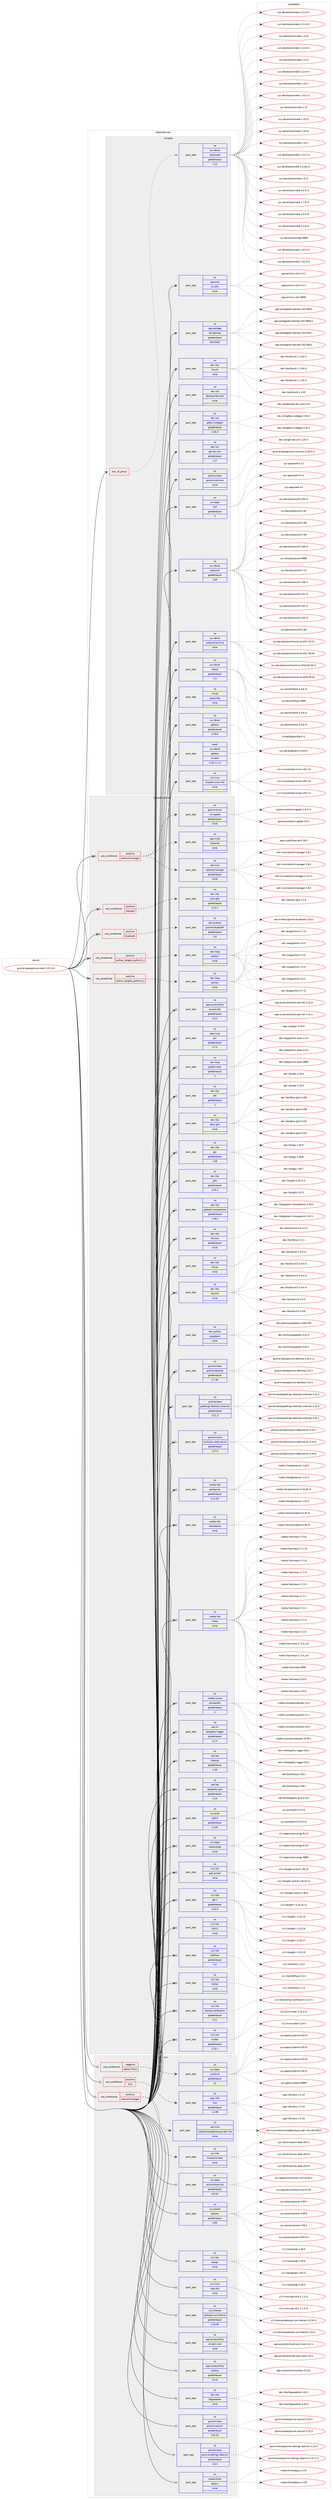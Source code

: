 digraph prolog {

# *************
# Graph options
# *************

newrank=true;
concentrate=true;
compound=true;
graph [rankdir=LR,fontname=Helvetica,fontsize=10,ranksep=1.5];#, ranksep=2.5, nodesep=0.2];
edge  [arrowhead=vee];
node  [fontname=Helvetica,fontsize=10];

# **********
# The ebuild
# **********

subgraph cluster_leftcol {
color=gray;
rank=same;
label=<<i>ebuild</i>>;
id [label="gnome-base/gnome-shell-3.22.3-r2", color=red, width=4, href="../gnome-base/gnome-shell-3.22.3-r2.svg"];
}

# ****************
# The dependencies
# ****************

subgraph cluster_midcol {
color=gray;
label=<<i>dependencies</i>>;
subgraph cluster_compile {
fillcolor="#eeeeee";
style=filled;
label=<<i>compile</i>>;
subgraph any4746 {
dependency306773 [label=<<TABLE BORDER="0" CELLBORDER="1" CELLSPACING="0" CELLPADDING="4"><TR><TD CELLPADDING="10">any_of_group</TD></TR></TABLE>>, shape=none, color=red];subgraph pack220505 {
dependency306774 [label=<<TABLE BORDER="0" CELLBORDER="1" CELLSPACING="0" CELLPADDING="4" WIDTH="220"><TR><TD ROWSPAN="6" CELLPADDING="30">pack_dep</TD></TR><TR><TD WIDTH="110">no</TD></TR><TR><TD>sys-devel</TD></TR><TR><TD>automake</TD></TR><TR><TD>greaterequal</TD></TR><TR><TD>1.15</TD></TR></TABLE>>, shape=none, color=blue];
}
dependency306773:e -> dependency306774:w [weight=20,style="dotted",arrowhead="oinv"];
}
id:e -> dependency306773:w [weight=20,style="solid",arrowhead="vee"];
subgraph pack220506 {
dependency306775 [label=<<TABLE BORDER="0" CELLBORDER="1" CELLSPACING="0" CELLPADDING="4" WIDTH="220"><TR><TD ROWSPAN="6" CELLPADDING="30">pack_dep</TD></TR><TR><TD WIDTH="110">no</TD></TR><TR><TD>app-arch</TD></TR><TR><TD>xz-utils</TD></TR><TR><TD>none</TD></TR><TR><TD></TD></TR></TABLE>>, shape=none, color=blue];
}
id:e -> dependency306775:w [weight=20,style="solid",arrowhead="vee"];
subgraph pack220507 {
dependency306776 [label=<<TABLE BORDER="0" CELLBORDER="1" CELLSPACING="0" CELLPADDING="4" WIDTH="220"><TR><TD ROWSPAN="6" CELLPADDING="30">pack_dep</TD></TR><TR><TD WIDTH="110">no</TD></TR><TR><TD>app-portage</TD></TR><TR><TD>elt-patches</TD></TR><TR><TD>greaterequal</TD></TR><TR><TD>20170422</TD></TR></TABLE>>, shape=none, color=blue];
}
id:e -> dependency306776:w [weight=20,style="solid",arrowhead="vee"];
subgraph pack220508 {
dependency306777 [label=<<TABLE BORDER="0" CELLBORDER="1" CELLSPACING="0" CELLPADDING="4" WIDTH="220"><TR><TD ROWSPAN="6" CELLPADDING="30">pack_dep</TD></TR><TR><TD WIDTH="110">no</TD></TR><TR><TD>dev-libs</TD></TR><TR><TD>libxslt</TD></TR><TR><TD>none</TD></TR><TR><TD></TD></TR></TABLE>>, shape=none, color=blue];
}
id:e -> dependency306777:w [weight=20,style="solid",arrowhead="vee"];
subgraph pack220509 {
dependency306778 [label=<<TABLE BORDER="0" CELLBORDER="1" CELLSPACING="0" CELLPADDING="4" WIDTH="220"><TR><TD ROWSPAN="6" CELLPADDING="30">pack_dep</TD></TR><TR><TD WIDTH="110">no</TD></TR><TR><TD>dev-util</TD></TR><TR><TD>desktop-file-utils</TD></TR><TR><TD>none</TD></TR><TR><TD></TD></TR></TABLE>>, shape=none, color=blue];
}
id:e -> dependency306778:w [weight=20,style="solid",arrowhead="vee"];
subgraph pack220510 {
dependency306779 [label=<<TABLE BORDER="0" CELLBORDER="1" CELLSPACING="0" CELLPADDING="4" WIDTH="220"><TR><TD ROWSPAN="6" CELLPADDING="30">pack_dep</TD></TR><TR><TD WIDTH="110">no</TD></TR><TR><TD>dev-util</TD></TR><TR><TD>gdbus-codegen</TD></TR><TR><TD>greaterequal</TD></TR><TR><TD>2.45.3</TD></TR></TABLE>>, shape=none, color=blue];
}
id:e -> dependency306779:w [weight=20,style="solid",arrowhead="vee"];
subgraph pack220511 {
dependency306780 [label=<<TABLE BORDER="0" CELLBORDER="1" CELLSPACING="0" CELLPADDING="4" WIDTH="220"><TR><TD ROWSPAN="6" CELLPADDING="30">pack_dep</TD></TR><TR><TD WIDTH="110">no</TD></TR><TR><TD>dev-util</TD></TR><TR><TD>gtk-doc-am</TD></TR><TR><TD>greaterequal</TD></TR><TR><TD>1.17</TD></TR></TABLE>>, shape=none, color=blue];
}
id:e -> dependency306780:w [weight=20,style="solid",arrowhead="vee"];
subgraph pack220512 {
dependency306781 [label=<<TABLE BORDER="0" CELLBORDER="1" CELLSPACING="0" CELLPADDING="4" WIDTH="220"><TR><TD ROWSPAN="6" CELLPADDING="30">pack_dep</TD></TR><TR><TD WIDTH="110">no</TD></TR><TR><TD>gnome-base</TD></TR><TR><TD>gnome-common</TD></TR><TR><TD>none</TD></TR><TR><TD></TD></TR></TABLE>>, shape=none, color=blue];
}
id:e -> dependency306781:w [weight=20,style="solid",arrowhead="vee"];
subgraph pack220513 {
dependency306782 [label=<<TABLE BORDER="0" CELLBORDER="1" CELLSPACING="0" CELLPADDING="4" WIDTH="220"><TR><TD ROWSPAN="6" CELLPADDING="30">pack_dep</TD></TR><TR><TD WIDTH="110">no</TD></TR><TR><TD>sys-apps</TD></TR><TR><TD>sed</TD></TR><TR><TD>greaterequal</TD></TR><TR><TD>4</TD></TR></TABLE>>, shape=none, color=blue];
}
id:e -> dependency306782:w [weight=20,style="solid",arrowhead="vee"];
subgraph pack220514 {
dependency306783 [label=<<TABLE BORDER="0" CELLBORDER="1" CELLSPACING="0" CELLPADDING="4" WIDTH="220"><TR><TD ROWSPAN="6" CELLPADDING="30">pack_dep</TD></TR><TR><TD WIDTH="110">no</TD></TR><TR><TD>sys-devel</TD></TR><TR><TD>autoconf</TD></TR><TR><TD>greaterequal</TD></TR><TR><TD>2.69</TD></TR></TABLE>>, shape=none, color=blue];
}
id:e -> dependency306783:w [weight=20,style="solid",arrowhead="vee"];
subgraph pack220515 {
dependency306784 [label=<<TABLE BORDER="0" CELLBORDER="1" CELLSPACING="0" CELLPADDING="4" WIDTH="220"><TR><TD ROWSPAN="6" CELLPADDING="30">pack_dep</TD></TR><TR><TD WIDTH="110">no</TD></TR><TR><TD>sys-devel</TD></TR><TR><TD>autoconf-archive</TD></TR><TR><TD>none</TD></TR><TR><TD></TD></TR></TABLE>>, shape=none, color=blue];
}
id:e -> dependency306784:w [weight=20,style="solid",arrowhead="vee"];
subgraph pack220516 {
dependency306785 [label=<<TABLE BORDER="0" CELLBORDER="1" CELLSPACING="0" CELLPADDING="4" WIDTH="220"><TR><TD ROWSPAN="6" CELLPADDING="30">pack_dep</TD></TR><TR><TD WIDTH="110">no</TD></TR><TR><TD>sys-devel</TD></TR><TR><TD>gettext</TD></TR><TR><TD>greaterequal</TD></TR><TR><TD>0.19.6</TD></TR></TABLE>>, shape=none, color=blue];
}
id:e -> dependency306785:w [weight=20,style="solid",arrowhead="vee"];
subgraph pack220517 {
dependency306786 [label=<<TABLE BORDER="0" CELLBORDER="1" CELLSPACING="0" CELLPADDING="4" WIDTH="220"><TR><TD ROWSPAN="6" CELLPADDING="30">pack_dep</TD></TR><TR><TD WIDTH="110">no</TD></TR><TR><TD>sys-devel</TD></TR><TR><TD>libtool</TD></TR><TR><TD>greaterequal</TD></TR><TR><TD>2.4</TD></TR></TABLE>>, shape=none, color=blue];
}
id:e -> dependency306786:w [weight=20,style="solid",arrowhead="vee"];
subgraph pack220518 {
dependency306787 [label=<<TABLE BORDER="0" CELLBORDER="1" CELLSPACING="0" CELLPADDING="4" WIDTH="220"><TR><TD ROWSPAN="6" CELLPADDING="30">pack_dep</TD></TR><TR><TD WIDTH="110">no</TD></TR><TR><TD>virtual</TD></TR><TR><TD>pkgconfig</TD></TR><TR><TD>none</TD></TR><TR><TD></TD></TR></TABLE>>, shape=none, color=blue];
}
id:e -> dependency306787:w [weight=20,style="solid",arrowhead="vee"];
subgraph pack220519 {
dependency306788 [label=<<TABLE BORDER="0" CELLBORDER="1" CELLSPACING="0" CELLPADDING="4" WIDTH="220"><TR><TD ROWSPAN="6" CELLPADDING="30">pack_dep</TD></TR><TR><TD WIDTH="110">no</TD></TR><TR><TD>x11-misc</TD></TR><TR><TD>shared-mime-info</TD></TR><TR><TD>none</TD></TR><TR><TD></TD></TR></TABLE>>, shape=none, color=blue];
}
id:e -> dependency306788:w [weight=20,style="solid",arrowhead="vee"];
subgraph pack220520 {
dependency306789 [label=<<TABLE BORDER="0" CELLBORDER="1" CELLSPACING="0" CELLPADDING="4" WIDTH="220"><TR><TD ROWSPAN="6" CELLPADDING="30">pack_dep</TD></TR><TR><TD WIDTH="110">weak</TD></TR><TR><TD>sys-devel</TD></TR><TR><TD>gettext</TD></TR><TR><TD>smaller</TD></TR><TR><TD>0.18.1.1-r3</TD></TR></TABLE>>, shape=none, color=blue];
}
id:e -> dependency306789:w [weight=20,style="solid",arrowhead="vee"];
}
subgraph cluster_compileandrun {
fillcolor="#eeeeee";
style=filled;
label=<<i>compile and run</i>>;
subgraph cond81456 {
dependency306790 [label=<<TABLE BORDER="0" CELLBORDER="1" CELLSPACING="0" CELLPADDING="4"><TR><TD ROWSPAN="3" CELLPADDING="10">use_conditional</TD></TR><TR><TD>positive</TD></TR><TR><TD>bluetooth</TD></TR></TABLE>>, shape=none, color=red];
subgraph pack220521 {
dependency306791 [label=<<TABLE BORDER="0" CELLBORDER="1" CELLSPACING="0" CELLPADDING="4" WIDTH="220"><TR><TD ROWSPAN="6" CELLPADDING="30">pack_dep</TD></TR><TR><TD WIDTH="110">no</TD></TR><TR><TD>net-wireless</TD></TR><TR><TD>gnome-bluetooth</TD></TR><TR><TD>greaterequal</TD></TR><TR><TD>3.9</TD></TR></TABLE>>, shape=none, color=blue];
}
dependency306790:e -> dependency306791:w [weight=20,style="dashed",arrowhead="vee"];
}
id:e -> dependency306790:w [weight=20,style="solid",arrowhead="odotvee"];
subgraph cond81457 {
dependency306792 [label=<<TABLE BORDER="0" CELLBORDER="1" CELLSPACING="0" CELLPADDING="4"><TR><TD ROWSPAN="3" CELLPADDING="10">use_conditional</TD></TR><TR><TD>positive</TD></TR><TR><TD>networkmanager</TD></TR></TABLE>>, shape=none, color=red];
subgraph pack220522 {
dependency306793 [label=<<TABLE BORDER="0" CELLBORDER="1" CELLSPACING="0" CELLPADDING="4" WIDTH="220"><TR><TD ROWSPAN="6" CELLPADDING="30">pack_dep</TD></TR><TR><TD WIDTH="110">no</TD></TR><TR><TD>app-crypt</TD></TR><TR><TD>libsecret</TD></TR><TR><TD>none</TD></TR><TR><TD></TD></TR></TABLE>>, shape=none, color=blue];
}
dependency306792:e -> dependency306793:w [weight=20,style="dashed",arrowhead="vee"];
subgraph pack220523 {
dependency306794 [label=<<TABLE BORDER="0" CELLBORDER="1" CELLSPACING="0" CELLPADDING="4" WIDTH="220"><TR><TD ROWSPAN="6" CELLPADDING="30">pack_dep</TD></TR><TR><TD WIDTH="110">no</TD></TR><TR><TD>gnome-extra</TD></TR><TR><TD>nm-applet</TD></TR><TR><TD>greaterequal</TD></TR><TR><TD>0.9.8</TD></TR></TABLE>>, shape=none, color=blue];
}
dependency306792:e -> dependency306794:w [weight=20,style="dashed",arrowhead="vee"];
subgraph pack220524 {
dependency306795 [label=<<TABLE BORDER="0" CELLBORDER="1" CELLSPACING="0" CELLPADDING="4" WIDTH="220"><TR><TD ROWSPAN="6" CELLPADDING="30">pack_dep</TD></TR><TR><TD WIDTH="110">no</TD></TR><TR><TD>net-misc</TD></TR><TR><TD>networkmanager</TD></TR><TR><TD>greaterequal</TD></TR><TR><TD>0.9.8</TD></TR></TABLE>>, shape=none, color=blue];
}
dependency306792:e -> dependency306795:w [weight=20,style="dashed",arrowhead="vee"];
}
id:e -> dependency306792:w [weight=20,style="solid",arrowhead="odotvee"];
subgraph cond81458 {
dependency306796 [label=<<TABLE BORDER="0" CELLBORDER="1" CELLSPACING="0" CELLPADDING="4"><TR><TD ROWSPAN="3" CELLPADDING="10">use_conditional</TD></TR><TR><TD>positive</TD></TR><TR><TD>nsplugin</TD></TR></TABLE>>, shape=none, color=red];
subgraph pack220525 {
dependency306797 [label=<<TABLE BORDER="0" CELLBORDER="1" CELLSPACING="0" CELLPADDING="4" WIDTH="220"><TR><TD ROWSPAN="6" CELLPADDING="30">pack_dep</TD></TR><TR><TD WIDTH="110">no</TD></TR><TR><TD>dev-libs</TD></TR><TR><TD>json-glib</TD></TR><TR><TD>greaterequal</TD></TR><TR><TD>0.13.2</TD></TR></TABLE>>, shape=none, color=blue];
}
dependency306796:e -> dependency306797:w [weight=20,style="dashed",arrowhead="vee"];
}
id:e -> dependency306796:w [weight=20,style="solid",arrowhead="odotvee"];
subgraph cond81459 {
dependency306798 [label=<<TABLE BORDER="0" CELLBORDER="1" CELLSPACING="0" CELLPADDING="4"><TR><TD ROWSPAN="3" CELLPADDING="10">use_conditional</TD></TR><TR><TD>positive</TD></TR><TR><TD>python_targets_python3_4</TD></TR></TABLE>>, shape=none, color=red];
subgraph pack220526 {
dependency306799 [label=<<TABLE BORDER="0" CELLBORDER="1" CELLSPACING="0" CELLPADDING="4" WIDTH="220"><TR><TD ROWSPAN="6" CELLPADDING="30">pack_dep</TD></TR><TR><TD WIDTH="110">no</TD></TR><TR><TD>dev-lang</TD></TR><TR><TD>python</TD></TR><TR><TD>none</TD></TR><TR><TD></TD></TR></TABLE>>, shape=none, color=blue];
}
dependency306798:e -> dependency306799:w [weight=20,style="dashed",arrowhead="vee"];
}
id:e -> dependency306798:w [weight=20,style="solid",arrowhead="odotvee"];
subgraph cond81460 {
dependency306800 [label=<<TABLE BORDER="0" CELLBORDER="1" CELLSPACING="0" CELLPADDING="4"><TR><TD ROWSPAN="3" CELLPADDING="10">use_conditional</TD></TR><TR><TD>positive</TD></TR><TR><TD>python_targets_python3_5</TD></TR></TABLE>>, shape=none, color=red];
subgraph pack220527 {
dependency306801 [label=<<TABLE BORDER="0" CELLBORDER="1" CELLSPACING="0" CELLPADDING="4" WIDTH="220"><TR><TD ROWSPAN="6" CELLPADDING="30">pack_dep</TD></TR><TR><TD WIDTH="110">no</TD></TR><TR><TD>dev-lang</TD></TR><TR><TD>python</TD></TR><TR><TD>none</TD></TR><TR><TD></TD></TR></TABLE>>, shape=none, color=blue];
}
dependency306800:e -> dependency306801:w [weight=20,style="dashed",arrowhead="vee"];
}
id:e -> dependency306800:w [weight=20,style="solid",arrowhead="odotvee"];
subgraph pack220528 {
dependency306802 [label=<<TABLE BORDER="0" CELLBORDER="1" CELLSPACING="0" CELLPADDING="4" WIDTH="220"><TR><TD ROWSPAN="6" CELLPADDING="30">pack_dep</TD></TR><TR><TD WIDTH="110">no</TD></TR><TR><TD>app-accessibility</TD></TR><TR><TD>at-spi2-atk</TD></TR><TR><TD>greaterequal</TD></TR><TR><TD>2.5.3</TD></TR></TABLE>>, shape=none, color=blue];
}
id:e -> dependency306802:w [weight=20,style="solid",arrowhead="odotvee"];
subgraph pack220529 {
dependency306803 [label=<<TABLE BORDER="0" CELLBORDER="1" CELLSPACING="0" CELLPADDING="4" WIDTH="220"><TR><TD ROWSPAN="6" CELLPADDING="30">pack_dep</TD></TR><TR><TD WIDTH="110">no</TD></TR><TR><TD>app-crypt</TD></TR><TR><TD>gcr</TD></TR><TR><TD>greaterequal</TD></TR><TR><TD>3.7.5</TD></TR></TABLE>>, shape=none, color=blue];
}
id:e -> dependency306803:w [weight=20,style="solid",arrowhead="odotvee"];
subgraph pack220530 {
dependency306804 [label=<<TABLE BORDER="0" CELLBORDER="1" CELLSPACING="0" CELLPADDING="4" WIDTH="220"><TR><TD ROWSPAN="6" CELLPADDING="30">pack_dep</TD></TR><TR><TD WIDTH="110">no</TD></TR><TR><TD>dev-lang</TD></TR><TR><TD>python-exec</TD></TR><TR><TD>greaterequal</TD></TR><TR><TD>2</TD></TR></TABLE>>, shape=none, color=blue];
}
id:e -> dependency306804:w [weight=20,style="solid",arrowhead="odotvee"];
subgraph pack220531 {
dependency306805 [label=<<TABLE BORDER="0" CELLBORDER="1" CELLSPACING="0" CELLPADDING="4" WIDTH="220"><TR><TD ROWSPAN="6" CELLPADDING="30">pack_dep</TD></TR><TR><TD WIDTH="110">no</TD></TR><TR><TD>dev-libs</TD></TR><TR><TD>atk</TD></TR><TR><TD>greaterequal</TD></TR><TR><TD>2</TD></TR></TABLE>>, shape=none, color=blue];
}
id:e -> dependency306805:w [weight=20,style="solid",arrowhead="odotvee"];
subgraph pack220532 {
dependency306806 [label=<<TABLE BORDER="0" CELLBORDER="1" CELLSPACING="0" CELLPADDING="4" WIDTH="220"><TR><TD ROWSPAN="6" CELLPADDING="30">pack_dep</TD></TR><TR><TD WIDTH="110">no</TD></TR><TR><TD>dev-libs</TD></TR><TR><TD>dbus-glib</TD></TR><TR><TD>none</TD></TR><TR><TD></TD></TR></TABLE>>, shape=none, color=blue];
}
id:e -> dependency306806:w [weight=20,style="solid",arrowhead="odotvee"];
subgraph pack220533 {
dependency306807 [label=<<TABLE BORDER="0" CELLBORDER="1" CELLSPACING="0" CELLPADDING="4" WIDTH="220"><TR><TD ROWSPAN="6" CELLPADDING="30">pack_dep</TD></TR><TR><TD WIDTH="110">no</TD></TR><TR><TD>dev-libs</TD></TR><TR><TD>gjs</TD></TR><TR><TD>greaterequal</TD></TR><TR><TD>1.39</TD></TR></TABLE>>, shape=none, color=blue];
}
id:e -> dependency306807:w [weight=20,style="solid",arrowhead="odotvee"];
subgraph pack220534 {
dependency306808 [label=<<TABLE BORDER="0" CELLBORDER="1" CELLSPACING="0" CELLPADDING="4" WIDTH="220"><TR><TD ROWSPAN="6" CELLPADDING="30">pack_dep</TD></TR><TR><TD WIDTH="110">no</TD></TR><TR><TD>dev-libs</TD></TR><TR><TD>glib</TD></TR><TR><TD>greaterequal</TD></TR><TR><TD>2.45.3</TD></TR></TABLE>>, shape=none, color=blue];
}
id:e -> dependency306808:w [weight=20,style="solid",arrowhead="odotvee"];
subgraph pack220535 {
dependency306809 [label=<<TABLE BORDER="0" CELLBORDER="1" CELLSPACING="0" CELLPADDING="4" WIDTH="220"><TR><TD ROWSPAN="6" CELLPADDING="30">pack_dep</TD></TR><TR><TD WIDTH="110">no</TD></TR><TR><TD>dev-libs</TD></TR><TR><TD>gobject-introspection</TD></TR><TR><TD>greaterequal</TD></TR><TR><TD>1.49.1</TD></TR></TABLE>>, shape=none, color=blue];
}
id:e -> dependency306809:w [weight=20,style="solid",arrowhead="odotvee"];
subgraph pack220536 {
dependency306810 [label=<<TABLE BORDER="0" CELLBORDER="1" CELLSPACING="0" CELLPADDING="4" WIDTH="220"><TR><TD ROWSPAN="6" CELLPADDING="30">pack_dep</TD></TR><TR><TD WIDTH="110">no</TD></TR><TR><TD>dev-libs</TD></TR><TR><TD>libcroco</TD></TR><TR><TD>greaterequal</TD></TR><TR><TD>0.6.8</TD></TR></TABLE>>, shape=none, color=blue];
}
id:e -> dependency306810:w [weight=20,style="solid",arrowhead="odotvee"];
subgraph pack220537 {
dependency306811 [label=<<TABLE BORDER="0" CELLBORDER="1" CELLSPACING="0" CELLPADDING="4" WIDTH="220"><TR><TD ROWSPAN="6" CELLPADDING="30">pack_dep</TD></TR><TR><TD WIDTH="110">no</TD></TR><TR><TD>dev-libs</TD></TR><TR><TD>libical</TD></TR><TR><TD>none</TD></TR><TR><TD></TD></TR></TABLE>>, shape=none, color=blue];
}
id:e -> dependency306811:w [weight=20,style="solid",arrowhead="odotvee"];
subgraph pack220538 {
dependency306812 [label=<<TABLE BORDER="0" CELLBORDER="1" CELLSPACING="0" CELLPADDING="4" WIDTH="220"><TR><TD ROWSPAN="6" CELLPADDING="30">pack_dep</TD></TR><TR><TD WIDTH="110">no</TD></TR><TR><TD>dev-libs</TD></TR><TR><TD>libxml2</TD></TR><TR><TD>none</TD></TR><TR><TD></TD></TR></TABLE>>, shape=none, color=blue];
}
id:e -> dependency306812:w [weight=20,style="solid",arrowhead="odotvee"];
subgraph pack220539 {
dependency306813 [label=<<TABLE BORDER="0" CELLBORDER="1" CELLSPACING="0" CELLPADDING="4" WIDTH="220"><TR><TD ROWSPAN="6" CELLPADDING="30">pack_dep</TD></TR><TR><TD WIDTH="110">no</TD></TR><TR><TD>dev-python</TD></TR><TR><TD>pygobject</TD></TR><TR><TD>none</TD></TR><TR><TD></TD></TR></TABLE>>, shape=none, color=blue];
}
id:e -> dependency306813:w [weight=20,style="solid",arrowhead="odotvee"];
subgraph pack220540 {
dependency306814 [label=<<TABLE BORDER="0" CELLBORDER="1" CELLSPACING="0" CELLPADDING="4" WIDTH="220"><TR><TD ROWSPAN="6" CELLPADDING="30">pack_dep</TD></TR><TR><TD WIDTH="110">no</TD></TR><TR><TD>gnome-base</TD></TR><TR><TD>gnome-desktop</TD></TR><TR><TD>greaterequal</TD></TR><TR><TD>3.7.90</TD></TR></TABLE>>, shape=none, color=blue];
}
id:e -> dependency306814:w [weight=20,style="solid",arrowhead="odotvee"];
subgraph pack220541 {
dependency306815 [label=<<TABLE BORDER="0" CELLBORDER="1" CELLSPACING="0" CELLPADDING="4" WIDTH="220"><TR><TD ROWSPAN="6" CELLPADDING="30">pack_dep</TD></TR><TR><TD WIDTH="110">no</TD></TR><TR><TD>gnome-base</TD></TR><TR><TD>gsettings-desktop-schemas</TD></TR><TR><TD>greaterequal</TD></TR><TR><TD>3.21.3</TD></TR></TABLE>>, shape=none, color=blue];
}
id:e -> dependency306815:w [weight=20,style="solid",arrowhead="odotvee"];
subgraph pack220542 {
dependency306816 [label=<<TABLE BORDER="0" CELLBORDER="1" CELLSPACING="0" CELLPADDING="4" WIDTH="220"><TR><TD ROWSPAN="6" CELLPADDING="30">pack_dep</TD></TR><TR><TD WIDTH="110">no</TD></TR><TR><TD>gnome-extra</TD></TR><TR><TD>evolution-data-server</TD></TR><TR><TD>greaterequal</TD></TR><TR><TD>3.17.2</TD></TR></TABLE>>, shape=none, color=blue];
}
id:e -> dependency306816:w [weight=20,style="solid",arrowhead="odotvee"];
subgraph pack220543 {
dependency306817 [label=<<TABLE BORDER="0" CELLBORDER="1" CELLSPACING="0" CELLPADDING="4" WIDTH="220"><TR><TD ROWSPAN="6" CELLPADDING="30">pack_dep</TD></TR><TR><TD WIDTH="110">no</TD></TR><TR><TD>media-libs</TD></TR><TR><TD>gstreamer</TD></TR><TR><TD>greaterequal</TD></TR><TR><TD>0.11.92</TD></TR></TABLE>>, shape=none, color=blue];
}
id:e -> dependency306817:w [weight=20,style="solid",arrowhead="odotvee"];
subgraph pack220544 {
dependency306818 [label=<<TABLE BORDER="0" CELLBORDER="1" CELLSPACING="0" CELLPADDING="4" WIDTH="220"><TR><TD ROWSPAN="6" CELLPADDING="30">pack_dep</TD></TR><TR><TD WIDTH="110">no</TD></TR><TR><TD>media-libs</TD></TR><TR><TD>libcanberra</TD></TR><TR><TD>none</TD></TR><TR><TD></TD></TR></TABLE>>, shape=none, color=blue];
}
id:e -> dependency306818:w [weight=20,style="solid",arrowhead="odotvee"];
subgraph pack220545 {
dependency306819 [label=<<TABLE BORDER="0" CELLBORDER="1" CELLSPACING="0" CELLPADDING="4" WIDTH="220"><TR><TD ROWSPAN="6" CELLPADDING="30">pack_dep</TD></TR><TR><TD WIDTH="110">no</TD></TR><TR><TD>media-libs</TD></TR><TR><TD>mesa</TD></TR><TR><TD>none</TD></TR><TR><TD></TD></TR></TABLE>>, shape=none, color=blue];
}
id:e -> dependency306819:w [weight=20,style="solid",arrowhead="odotvee"];
subgraph pack220546 {
dependency306820 [label=<<TABLE BORDER="0" CELLBORDER="1" CELLSPACING="0" CELLPADDING="4" WIDTH="220"><TR><TD ROWSPAN="6" CELLPADDING="30">pack_dep</TD></TR><TR><TD WIDTH="110">no</TD></TR><TR><TD>media-sound</TD></TR><TR><TD>pulseaudio</TD></TR><TR><TD>greaterequal</TD></TR><TR><TD>2</TD></TR></TABLE>>, shape=none, color=blue];
}
id:e -> dependency306820:w [weight=20,style="solid",arrowhead="odotvee"];
subgraph pack220547 {
dependency306821 [label=<<TABLE BORDER="0" CELLBORDER="1" CELLSPACING="0" CELLPADDING="4" WIDTH="220"><TR><TD ROWSPAN="6" CELLPADDING="30">pack_dep</TD></TR><TR><TD WIDTH="110">no</TD></TR><TR><TD>net-im</TD></TR><TR><TD>telepathy-logger</TD></TR><TR><TD>greaterequal</TD></TR><TR><TD>0.2.4</TD></TR></TABLE>>, shape=none, color=blue];
}
id:e -> dependency306821:w [weight=20,style="solid",arrowhead="odotvee"];
subgraph pack220548 {
dependency306822 [label=<<TABLE BORDER="0" CELLBORDER="1" CELLSPACING="0" CELLPADDING="4" WIDTH="220"><TR><TD ROWSPAN="6" CELLPADDING="30">pack_dep</TD></TR><TR><TD WIDTH="110">no</TD></TR><TR><TD>net-libs</TD></TR><TR><TD>libsoup</TD></TR><TR><TD>greaterequal</TD></TR><TR><TD>2.40</TD></TR></TABLE>>, shape=none, color=blue];
}
id:e -> dependency306822:w [weight=20,style="solid",arrowhead="odotvee"];
subgraph pack220549 {
dependency306823 [label=<<TABLE BORDER="0" CELLBORDER="1" CELLSPACING="0" CELLPADDING="4" WIDTH="220"><TR><TD ROWSPAN="6" CELLPADDING="30">pack_dep</TD></TR><TR><TD WIDTH="110">no</TD></TR><TR><TD>net-libs</TD></TR><TR><TD>telepathy-glib</TD></TR><TR><TD>greaterequal</TD></TR><TR><TD>0.19</TD></TR></TABLE>>, shape=none, color=blue];
}
id:e -> dependency306823:w [weight=20,style="solid",arrowhead="odotvee"];
subgraph pack220550 {
dependency306824 [label=<<TABLE BORDER="0" CELLBORDER="1" CELLSPACING="0" CELLPADDING="4" WIDTH="220"><TR><TD ROWSPAN="6" CELLPADDING="30">pack_dep</TD></TR><TR><TD WIDTH="110">no</TD></TR><TR><TD>sys-auth</TD></TR><TR><TD>polkit</TD></TR><TR><TD>greaterequal</TD></TR><TR><TD>0.100</TD></TR></TABLE>>, shape=none, color=blue];
}
id:e -> dependency306824:w [weight=20,style="solid",arrowhead="odotvee"];
subgraph pack220551 {
dependency306825 [label=<<TABLE BORDER="0" CELLBORDER="1" CELLSPACING="0" CELLPADDING="4" WIDTH="220"><TR><TD ROWSPAN="6" CELLPADDING="30">pack_dep</TD></TR><TR><TD WIDTH="110">no</TD></TR><TR><TD>x11-apps</TD></TR><TR><TD>mesa-progs</TD></TR><TR><TD>none</TD></TR><TR><TD></TD></TR></TABLE>>, shape=none, color=blue];
}
id:e -> dependency306825:w [weight=20,style="solid",arrowhead="odotvee"];
subgraph pack220552 {
dependency306826 [label=<<TABLE BORDER="0" CELLBORDER="1" CELLSPACING="0" CELLPADDING="4" WIDTH="220"><TR><TD ROWSPAN="6" CELLPADDING="30">pack_dep</TD></TR><TR><TD WIDTH="110">no</TD></TR><TR><TD>x11-libs</TD></TR><TR><TD>gdk-pixbuf</TD></TR><TR><TD>none</TD></TR><TR><TD></TD></TR></TABLE>>, shape=none, color=blue];
}
id:e -> dependency306826:w [weight=20,style="solid",arrowhead="odotvee"];
subgraph pack220553 {
dependency306827 [label=<<TABLE BORDER="0" CELLBORDER="1" CELLSPACING="0" CELLPADDING="4" WIDTH="220"><TR><TD ROWSPAN="6" CELLPADDING="30">pack_dep</TD></TR><TR><TD WIDTH="110">no</TD></TR><TR><TD>x11-libs</TD></TR><TR><TD>gtk+</TD></TR><TR><TD>greaterequal</TD></TR><TR><TD>3.15.0</TD></TR></TABLE>>, shape=none, color=blue];
}
id:e -> dependency306827:w [weight=20,style="solid",arrowhead="odotvee"];
subgraph pack220554 {
dependency306828 [label=<<TABLE BORDER="0" CELLBORDER="1" CELLSPACING="0" CELLPADDING="4" WIDTH="220"><TR><TD ROWSPAN="6" CELLPADDING="30">pack_dep</TD></TR><TR><TD WIDTH="110">no</TD></TR><TR><TD>x11-libs</TD></TR><TR><TD>libX11</TD></TR><TR><TD>none</TD></TR><TR><TD></TD></TR></TABLE>>, shape=none, color=blue];
}
id:e -> dependency306828:w [weight=20,style="solid",arrowhead="odotvee"];
subgraph pack220555 {
dependency306829 [label=<<TABLE BORDER="0" CELLBORDER="1" CELLSPACING="0" CELLPADDING="4" WIDTH="220"><TR><TD ROWSPAN="6" CELLPADDING="30">pack_dep</TD></TR><TR><TD WIDTH="110">no</TD></TR><TR><TD>x11-libs</TD></TR><TR><TD>libXfixes</TD></TR><TR><TD>greaterequal</TD></TR><TR><TD>5.0</TD></TR></TABLE>>, shape=none, color=blue];
}
id:e -> dependency306829:w [weight=20,style="solid",arrowhead="odotvee"];
subgraph pack220556 {
dependency306830 [label=<<TABLE BORDER="0" CELLBORDER="1" CELLSPACING="0" CELLPADDING="4" WIDTH="220"><TR><TD ROWSPAN="6" CELLPADDING="30">pack_dep</TD></TR><TR><TD WIDTH="110">no</TD></TR><TR><TD>x11-libs</TD></TR><TR><TD>libXtst</TD></TR><TR><TD>none</TD></TR><TR><TD></TD></TR></TABLE>>, shape=none, color=blue];
}
id:e -> dependency306830:w [weight=20,style="solid",arrowhead="odotvee"];
subgraph pack220557 {
dependency306831 [label=<<TABLE BORDER="0" CELLBORDER="1" CELLSPACING="0" CELLPADDING="4" WIDTH="220"><TR><TD ROWSPAN="6" CELLPADDING="30">pack_dep</TD></TR><TR><TD WIDTH="110">no</TD></TR><TR><TD>x11-libs</TD></TR><TR><TD>startup-notification</TD></TR><TR><TD>greaterequal</TD></TR><TR><TD>0.11</TD></TR></TABLE>>, shape=none, color=blue];
}
id:e -> dependency306831:w [weight=20,style="solid",arrowhead="odotvee"];
subgraph pack220558 {
dependency306832 [label=<<TABLE BORDER="0" CELLBORDER="1" CELLSPACING="0" CELLPADDING="4" WIDTH="220"><TR><TD ROWSPAN="6" CELLPADDING="30">pack_dep</TD></TR><TR><TD WIDTH="110">no</TD></TR><TR><TD>x11-wm</TD></TR><TR><TD>mutter</TD></TR><TR><TD>greaterequal</TD></TR><TR><TD>3.22.1</TD></TR></TABLE>>, shape=none, color=blue];
}
id:e -> dependency306832:w [weight=20,style="solid",arrowhead="odotvee"];
}
subgraph cluster_run {
fillcolor="#eeeeee";
style=filled;
label=<<i>run</i>>;
subgraph cond81461 {
dependency306833 [label=<<TABLE BORDER="0" CELLBORDER="1" CELLSPACING="0" CELLPADDING="4"><TR><TD ROWSPAN="3" CELLPADDING="10">use_conditional</TD></TR><TR><TD>negative</TD></TR><TR><TD>openrc-force</TD></TR></TABLE>>, shape=none, color=red];
subgraph pack220559 {
dependency306834 [label=<<TABLE BORDER="0" CELLBORDER="1" CELLSPACING="0" CELLPADDING="4" WIDTH="220"><TR><TD ROWSPAN="6" CELLPADDING="30">pack_dep</TD></TR><TR><TD WIDTH="110">no</TD></TR><TR><TD>sys-apps</TD></TR><TR><TD>systemd</TD></TR><TR><TD>greaterequal</TD></TR><TR><TD>31</TD></TR></TABLE>>, shape=none, color=blue];
}
dependency306833:e -> dependency306834:w [weight=20,style="dashed",arrowhead="vee"];
}
id:e -> dependency306833:w [weight=20,style="solid",arrowhead="odot"];
subgraph cond81462 {
dependency306835 [label=<<TABLE BORDER="0" CELLBORDER="1" CELLSPACING="0" CELLPADDING="4"><TR><TD ROWSPAN="3" CELLPADDING="10">use_conditional</TD></TR><TR><TD>positive</TD></TR><TR><TD>ibus</TD></TR></TABLE>>, shape=none, color=red];
subgraph pack220560 {
dependency306836 [label=<<TABLE BORDER="0" CELLBORDER="1" CELLSPACING="0" CELLPADDING="4" WIDTH="220"><TR><TD ROWSPAN="6" CELLPADDING="30">pack_dep</TD></TR><TR><TD WIDTH="110">no</TD></TR><TR><TD>app-i18n</TD></TR><TR><TD>ibus</TD></TR><TR><TD>greaterequal</TD></TR><TR><TD>1.4.99</TD></TR></TABLE>>, shape=none, color=blue];
}
dependency306835:e -> dependency306836:w [weight=20,style="dashed",arrowhead="vee"];
}
id:e -> dependency306835:w [weight=20,style="solid",arrowhead="odot"];
subgraph cond81463 {
dependency306837 [label=<<TABLE BORDER="0" CELLBORDER="1" CELLSPACING="0" CELLPADDING="4"><TR><TD ROWSPAN="3" CELLPADDING="10">use_conditional</TD></TR><TR><TD>positive</TD></TR><TR><TD>networkmanager</TD></TR></TABLE>>, shape=none, color=red];
subgraph pack220561 {
dependency306838 [label=<<TABLE BORDER="0" CELLBORDER="1" CELLSPACING="0" CELLPADDING="4" WIDTH="220"><TR><TD ROWSPAN="6" CELLPADDING="30">pack_dep</TD></TR><TR><TD WIDTH="110">no</TD></TR><TR><TD>net-misc</TD></TR><TR><TD>mobile-broadband-provider-info</TD></TR><TR><TD>none</TD></TR><TR><TD></TD></TR></TABLE>>, shape=none, color=blue];
}
dependency306837:e -> dependency306838:w [weight=20,style="dashed",arrowhead="vee"];
subgraph pack220562 {
dependency306839 [label=<<TABLE BORDER="0" CELLBORDER="1" CELLSPACING="0" CELLPADDING="4" WIDTH="220"><TR><TD ROWSPAN="6" CELLPADDING="30">pack_dep</TD></TR><TR><TD WIDTH="110">no</TD></TR><TR><TD>sys-libs</TD></TR><TR><TD>timezone-data</TD></TR><TR><TD>none</TD></TR><TR><TD></TD></TR></TABLE>>, shape=none, color=blue];
}
dependency306837:e -> dependency306839:w [weight=20,style="dashed",arrowhead="vee"];
}
id:e -> dependency306837:w [weight=20,style="solid",arrowhead="odot"];
subgraph pack220563 {
dependency306840 [label=<<TABLE BORDER="0" CELLBORDER="1" CELLSPACING="0" CELLPADDING="4" WIDTH="220"><TR><TD ROWSPAN="6" CELLPADDING="30">pack_dep</TD></TR><TR><TD WIDTH="110">no</TD></TR><TR><TD>app-accessibility</TD></TR><TR><TD>at-spi2-core</TD></TR><TR><TD>none</TD></TR><TR><TD></TD></TR></TABLE>>, shape=none, color=blue];
}
id:e -> dependency306840:w [weight=20,style="solid",arrowhead="odot"];
subgraph pack220564 {
dependency306841 [label=<<TABLE BORDER="0" CELLBORDER="1" CELLSPACING="0" CELLPADDING="4" WIDTH="220"><TR><TD ROWSPAN="6" CELLPADDING="30">pack_dep</TD></TR><TR><TD WIDTH="110">no</TD></TR><TR><TD>app-accessibility</TD></TR><TR><TD>caribou</TD></TR><TR><TD>greaterequal</TD></TR><TR><TD>0.4.8</TD></TR></TABLE>>, shape=none, color=blue];
}
id:e -> dependency306841:w [weight=20,style="solid",arrowhead="odot"];
subgraph pack220565 {
dependency306842 [label=<<TABLE BORDER="0" CELLBORDER="1" CELLSPACING="0" CELLPADDING="4" WIDTH="220"><TR><TD ROWSPAN="6" CELLPADDING="30">pack_dep</TD></TR><TR><TD WIDTH="110">no</TD></TR><TR><TD>dev-libs</TD></TR><TR><TD>libgweather</TD></TR><TR><TD>none</TD></TR><TR><TD></TD></TR></TABLE>>, shape=none, color=blue];
}
id:e -> dependency306842:w [weight=20,style="solid",arrowhead="odot"];
subgraph pack220566 {
dependency306843 [label=<<TABLE BORDER="0" CELLBORDER="1" CELLSPACING="0" CELLPADDING="4" WIDTH="220"><TR><TD ROWSPAN="6" CELLPADDING="30">pack_dep</TD></TR><TR><TD WIDTH="110">no</TD></TR><TR><TD>gnome-base</TD></TR><TR><TD>gnome-session</TD></TR><TR><TD>greaterequal</TD></TR><TR><TD>2.91.91</TD></TR></TABLE>>, shape=none, color=blue];
}
id:e -> dependency306843:w [weight=20,style="solid",arrowhead="odot"];
subgraph pack220567 {
dependency306844 [label=<<TABLE BORDER="0" CELLBORDER="1" CELLSPACING="0" CELLPADDING="4" WIDTH="220"><TR><TD ROWSPAN="6" CELLPADDING="30">pack_dep</TD></TR><TR><TD WIDTH="110">no</TD></TR><TR><TD>gnome-base</TD></TR><TR><TD>gnome-settings-daemon</TD></TR><TR><TD>greaterequal</TD></TR><TR><TD>3.8.3</TD></TR></TABLE>>, shape=none, color=blue];
}
id:e -> dependency306844:w [weight=20,style="solid",arrowhead="odot"];
subgraph pack220568 {
dependency306845 [label=<<TABLE BORDER="0" CELLBORDER="1" CELLSPACING="0" CELLPADDING="4" WIDTH="220"><TR><TD ROWSPAN="6" CELLPADDING="30">pack_dep</TD></TR><TR><TD WIDTH="110">no</TD></TR><TR><TD>media-fonts</TD></TR><TR><TD>dejavu</TD></TR><TR><TD>none</TD></TR><TR><TD></TD></TR></TABLE>>, shape=none, color=blue];
}
id:e -> dependency306845:w [weight=20,style="solid",arrowhead="odot"];
subgraph pack220569 {
dependency306846 [label=<<TABLE BORDER="0" CELLBORDER="1" CELLSPACING="0" CELLPADDING="4" WIDTH="220"><TR><TD ROWSPAN="6" CELLPADDING="30">pack_dep</TD></TR><TR><TD WIDTH="110">no</TD></TR><TR><TD>sys-apps</TD></TR><TR><TD>accountsservice</TD></TR><TR><TD>greaterequal</TD></TR><TR><TD>0.6.14</TD></TR></TABLE>>, shape=none, color=blue];
}
id:e -> dependency306846:w [weight=20,style="solid",arrowhead="odot"];
subgraph pack220570 {
dependency306847 [label=<<TABLE BORDER="0" CELLBORDER="1" CELLSPACING="0" CELLPADDING="4" WIDTH="220"><TR><TD ROWSPAN="6" CELLPADDING="30">pack_dep</TD></TR><TR><TD WIDTH="110">no</TD></TR><TR><TD>sys-power</TD></TR><TR><TD>upower</TD></TR><TR><TD>greaterequal</TD></TR><TR><TD>0.99</TD></TR></TABLE>>, shape=none, color=blue];
}
id:e -> dependency306847:w [weight=20,style="solid",arrowhead="odot"];
subgraph pack220571 {
dependency306848 [label=<<TABLE BORDER="0" CELLBORDER="1" CELLSPACING="0" CELLPADDING="4" WIDTH="220"><TR><TD ROWSPAN="6" CELLPADDING="30">pack_dep</TD></TR><TR><TD WIDTH="110">no</TD></TR><TR><TD>x11-libs</TD></TR><TR><TD>pango</TD></TR><TR><TD>none</TD></TR><TR><TD></TD></TR></TABLE>>, shape=none, color=blue];
}
id:e -> dependency306848:w [weight=20,style="solid",arrowhead="odot"];
subgraph pack220572 {
dependency306849 [label=<<TABLE BORDER="0" CELLBORDER="1" CELLSPACING="0" CELLPADDING="4" WIDTH="220"><TR><TD ROWSPAN="6" CELLPADDING="30">pack_dep</TD></TR><TR><TD WIDTH="110">no</TD></TR><TR><TD>x11-misc</TD></TR><TR><TD>xdg-utils</TD></TR><TR><TD>none</TD></TR><TR><TD></TD></TR></TABLE>>, shape=none, color=blue];
}
id:e -> dependency306849:w [weight=20,style="solid",arrowhead="odot"];
subgraph pack220573 {
dependency306850 [label=<<TABLE BORDER="0" CELLBORDER="1" CELLSPACING="0" CELLPADDING="4" WIDTH="220"><TR><TD ROWSPAN="6" CELLPADDING="30">pack_dep</TD></TR><TR><TD WIDTH="110">no</TD></TR><TR><TD>x11-themes</TD></TR><TR><TD>adwaita-icon-theme</TD></TR><TR><TD>greaterequal</TD></TR><TR><TD>3.19.90</TD></TR></TABLE>>, shape=none, color=blue];
}
id:e -> dependency306850:w [weight=20,style="solid",arrowhead="odot"];
}
}

# **************
# The candidates
# **************

subgraph cluster_choices {
rank=same;
color=gray;
label=<<i>candidates</i>>;

subgraph choice220505 {
color=black;
nodesep=1;
choice11512111545100101118101108479711711611110997107101454946494846514511449 [label="sys-devel/automake-1.10.3-r1", color=red, width=4,href="../sys-devel/automake-1.10.3-r1.svg"];
choice11512111545100101118101108479711711611110997107101454946494846514511450 [label="sys-devel/automake-1.10.3-r2", color=red, width=4,href="../sys-devel/automake-1.10.3-r2.svg"];
choice11512111545100101118101108479711711611110997107101454946494946544511449 [label="sys-devel/automake-1.11.6-r1", color=red, width=4,href="../sys-devel/automake-1.11.6-r1.svg"];
choice11512111545100101118101108479711711611110997107101454946494946544511450 [label="sys-devel/automake-1.11.6-r2", color=red, width=4,href="../sys-devel/automake-1.11.6-r2.svg"];
choice1151211154510010111810110847971171161111099710710145494649504654 [label="sys-devel/automake-1.12.6", color=red, width=4,href="../sys-devel/automake-1.12.6.svg"];
choice11512111545100101118101108479711711611110997107101454946495046544511449 [label="sys-devel/automake-1.12.6-r1", color=red, width=4,href="../sys-devel/automake-1.12.6-r1.svg"];
choice1151211154510010111810110847971171161111099710710145494649514652 [label="sys-devel/automake-1.13.4", color=red, width=4,href="../sys-devel/automake-1.13.4.svg"];
choice11512111545100101118101108479711711611110997107101454946495146524511449 [label="sys-devel/automake-1.13.4-r1", color=red, width=4,href="../sys-devel/automake-1.13.4-r1.svg"];
choice1151211154510010111810110847971171161111099710710145494649524649 [label="sys-devel/automake-1.14.1", color=red, width=4,href="../sys-devel/automake-1.14.1.svg"];
choice11512111545100101118101108479711711611110997107101454946495246494511449 [label="sys-devel/automake-1.14.1-r1", color=red, width=4,href="../sys-devel/automake-1.14.1-r1.svg"];
choice115121115451001011181011084797117116111109971071014549464953 [label="sys-devel/automake-1.15", color=red, width=4,href="../sys-devel/automake-1.15.svg"];
choice1151211154510010111810110847971171161111099710710145494649534511449 [label="sys-devel/automake-1.15-r1", color=red, width=4,href="../sys-devel/automake-1.15-r1.svg"];
choice1151211154510010111810110847971171161111099710710145494649534511450 [label="sys-devel/automake-1.15-r2", color=red, width=4,href="../sys-devel/automake-1.15-r2.svg"];
choice1151211154510010111810110847971171161111099710710145494649534649 [label="sys-devel/automake-1.15.1", color=red, width=4,href="../sys-devel/automake-1.15.1.svg"];
choice11512111545100101118101108479711711611110997107101454946495346494511449 [label="sys-devel/automake-1.15.1-r1", color=red, width=4,href="../sys-devel/automake-1.15.1-r1.svg"];
choice115121115451001011181011084797117116111109971071014549465295112544511450 [label="sys-devel/automake-1.4_p6-r2", color=red, width=4,href="../sys-devel/automake-1.4_p6-r2.svg"];
choice11512111545100101118101108479711711611110997107101454946534511450 [label="sys-devel/automake-1.5-r2", color=red, width=4,href="../sys-devel/automake-1.5-r2.svg"];
choice115121115451001011181011084797117116111109971071014549465446514511450 [label="sys-devel/automake-1.6.3-r2", color=red, width=4,href="../sys-devel/automake-1.6.3-r2.svg"];
choice115121115451001011181011084797117116111109971071014549465546574511451 [label="sys-devel/automake-1.7.9-r3", color=red, width=4,href="../sys-devel/automake-1.7.9-r3.svg"];
choice115121115451001011181011084797117116111109971071014549465646534511453 [label="sys-devel/automake-1.8.5-r5", color=red, width=4,href="../sys-devel/automake-1.8.5-r5.svg"];
choice115121115451001011181011084797117116111109971071014549465746544511452 [label="sys-devel/automake-1.9.6-r4", color=red, width=4,href="../sys-devel/automake-1.9.6-r4.svg"];
choice115121115451001011181011084797117116111109971071014557575757 [label="sys-devel/automake-9999", color=red, width=4,href="../sys-devel/automake-9999.svg"];
dependency306774:e -> choice11512111545100101118101108479711711611110997107101454946494846514511449:w [style=dotted,weight="100"];
dependency306774:e -> choice11512111545100101118101108479711711611110997107101454946494846514511450:w [style=dotted,weight="100"];
dependency306774:e -> choice11512111545100101118101108479711711611110997107101454946494946544511449:w [style=dotted,weight="100"];
dependency306774:e -> choice11512111545100101118101108479711711611110997107101454946494946544511450:w [style=dotted,weight="100"];
dependency306774:e -> choice1151211154510010111810110847971171161111099710710145494649504654:w [style=dotted,weight="100"];
dependency306774:e -> choice11512111545100101118101108479711711611110997107101454946495046544511449:w [style=dotted,weight="100"];
dependency306774:e -> choice1151211154510010111810110847971171161111099710710145494649514652:w [style=dotted,weight="100"];
dependency306774:e -> choice11512111545100101118101108479711711611110997107101454946495146524511449:w [style=dotted,weight="100"];
dependency306774:e -> choice1151211154510010111810110847971171161111099710710145494649524649:w [style=dotted,weight="100"];
dependency306774:e -> choice11512111545100101118101108479711711611110997107101454946495246494511449:w [style=dotted,weight="100"];
dependency306774:e -> choice115121115451001011181011084797117116111109971071014549464953:w [style=dotted,weight="100"];
dependency306774:e -> choice1151211154510010111810110847971171161111099710710145494649534511449:w [style=dotted,weight="100"];
dependency306774:e -> choice1151211154510010111810110847971171161111099710710145494649534511450:w [style=dotted,weight="100"];
dependency306774:e -> choice1151211154510010111810110847971171161111099710710145494649534649:w [style=dotted,weight="100"];
dependency306774:e -> choice11512111545100101118101108479711711611110997107101454946495346494511449:w [style=dotted,weight="100"];
dependency306774:e -> choice115121115451001011181011084797117116111109971071014549465295112544511450:w [style=dotted,weight="100"];
dependency306774:e -> choice11512111545100101118101108479711711611110997107101454946534511450:w [style=dotted,weight="100"];
dependency306774:e -> choice115121115451001011181011084797117116111109971071014549465446514511450:w [style=dotted,weight="100"];
dependency306774:e -> choice115121115451001011181011084797117116111109971071014549465546574511451:w [style=dotted,weight="100"];
dependency306774:e -> choice115121115451001011181011084797117116111109971071014549465646534511453:w [style=dotted,weight="100"];
dependency306774:e -> choice115121115451001011181011084797117116111109971071014549465746544511452:w [style=dotted,weight="100"];
dependency306774:e -> choice115121115451001011181011084797117116111109971071014557575757:w [style=dotted,weight="100"];
}
subgraph choice220506 {
color=black;
nodesep=1;
choice971121124597114991044712012245117116105108115455346504650 [label="app-arch/xz-utils-5.2.2", color=red, width=4,href="../app-arch/xz-utils-5.2.2.svg"];
choice971121124597114991044712012245117116105108115455346504651 [label="app-arch/xz-utils-5.2.3", color=red, width=4,href="../app-arch/xz-utils-5.2.3.svg"];
choice9711211245971149910447120122451171161051081154557575757 [label="app-arch/xz-utils-9999", color=red, width=4,href="../app-arch/xz-utils-9999.svg"];
dependency306775:e -> choice971121124597114991044712012245117116105108115455346504650:w [style=dotted,weight="100"];
dependency306775:e -> choice971121124597114991044712012245117116105108115455346504651:w [style=dotted,weight="100"];
dependency306775:e -> choice9711211245971149910447120122451171161051081154557575757:w [style=dotted,weight="100"];
}
subgraph choice220507 {
color=black;
nodesep=1;
choice97112112451121111141169710310147101108116451129711699104101115455048495548514955 [label="app-portage/elt-patches-20170317", color=red, width=4,href="../app-portage/elt-patches-20170317.svg"];
choice97112112451121111141169710310147101108116451129711699104101115455048495548525050 [label="app-portage/elt-patches-20170422", color=red, width=4,href="../app-portage/elt-patches-20170422.svg"];
choice97112112451121111141169710310147101108116451129711699104101115455048495548564953 [label="app-portage/elt-patches-20170815", color=red, width=4,href="../app-portage/elt-patches-20170815.svg"];
choice971121124511211111411697103101471011081164511297116991041011154550484955485650544649 [label="app-portage/elt-patches-20170826.1", color=red, width=4,href="../app-portage/elt-patches-20170826.1.svg"];
dependency306776:e -> choice97112112451121111141169710310147101108116451129711699104101115455048495548514955:w [style=dotted,weight="100"];
dependency306776:e -> choice97112112451121111141169710310147101108116451129711699104101115455048495548525050:w [style=dotted,weight="100"];
dependency306776:e -> choice97112112451121111141169710310147101108116451129711699104101115455048495548564953:w [style=dotted,weight="100"];
dependency306776:e -> choice971121124511211111411697103101471011081164511297116991041011154550484955485650544649:w [style=dotted,weight="100"];
}
subgraph choice220508 {
color=black;
nodesep=1;
choice10010111845108105981154710810598120115108116454946494650574511449 [label="dev-libs/libxslt-1.1.29-r1", color=red, width=4,href="../dev-libs/libxslt-1.1.29-r1.svg"];
choice1001011184510810598115471081059812011510811645494649465148 [label="dev-libs/libxslt-1.1.30", color=red, width=4,href="../dev-libs/libxslt-1.1.30.svg"];
choice10010111845108105981154710810598120115108116454946494651484511449 [label="dev-libs/libxslt-1.1.30-r1", color=red, width=4,href="../dev-libs/libxslt-1.1.30-r1.svg"];
choice10010111845108105981154710810598120115108116454946494651484511450 [label="dev-libs/libxslt-1.1.30-r2", color=red, width=4,href="../dev-libs/libxslt-1.1.30-r2.svg"];
dependency306777:e -> choice10010111845108105981154710810598120115108116454946494650574511449:w [style=dotted,weight="100"];
dependency306777:e -> choice1001011184510810598115471081059812011510811645494649465148:w [style=dotted,weight="100"];
dependency306777:e -> choice10010111845108105981154710810598120115108116454946494651484511449:w [style=dotted,weight="100"];
dependency306777:e -> choice10010111845108105981154710810598120115108116454946494651484511450:w [style=dotted,weight="100"];
}
subgraph choice220509 {
color=black;
nodesep=1;
choice100101118451171161051084710010111510711611111245102105108101451171161051081154548465051 [label="dev-util/desktop-file-utils-0.23", color=red, width=4,href="../dev-util/desktop-file-utils-0.23.svg"];
dependency306778:e -> choice100101118451171161051084710010111510711611111245102105108101451171161051081154548465051:w [style=dotted,weight="100"];
}
subgraph choice220510 {
color=black;
nodesep=1;
choice100101118451171161051084710310098117115459911110010110310111045504653484651 [label="dev-util/gdbus-codegen-2.50.3", color=red, width=4,href="../dev-util/gdbus-codegen-2.50.3.svg"];
choice100101118451171161051084710310098117115459911110010110310111045504653504651 [label="dev-util/gdbus-codegen-2.52.3", color=red, width=4,href="../dev-util/gdbus-codegen-2.52.3.svg"];
dependency306779:e -> choice100101118451171161051084710310098117115459911110010110310111045504653484651:w [style=dotted,weight="100"];
dependency306779:e -> choice100101118451171161051084710310098117115459911110010110310111045504653504651:w [style=dotted,weight="100"];
}
subgraph choice220511 {
color=black;
nodesep=1;
choice10010111845117116105108471031161074510011199459710945494650534511449 [label="dev-util/gtk-doc-am-1.25-r1", color=red, width=4,href="../dev-util/gtk-doc-am-1.25-r1.svg"];
dependency306780:e -> choice10010111845117116105108471031161074510011199459710945494650534511449:w [style=dotted,weight="100"];
}
subgraph choice220512 {
color=black;
nodesep=1;
choice103110111109101459897115101471031101111091014599111109109111110455146495646484511449 [label="gnome-base/gnome-common-3.18.0-r1", color=red, width=4,href="../gnome-base/gnome-common-3.18.0-r1.svg"];
dependency306781:e -> choice103110111109101459897115101471031101111091014599111109109111110455146495646484511449:w [style=dotted,weight="100"];
}
subgraph choice220513 {
color=black;
nodesep=1;
choice115121115459711211211547115101100455246504650 [label="sys-apps/sed-4.2.2", color=red, width=4,href="../sys-apps/sed-4.2.2.svg"];
choice115121115459711211211547115101100455246514511449 [label="sys-apps/sed-4.3-r1", color=red, width=4,href="../sys-apps/sed-4.3-r1.svg"];
choice11512111545971121121154711510110045524652 [label="sys-apps/sed-4.4", color=red, width=4,href="../sys-apps/sed-4.4.svg"];
dependency306782:e -> choice115121115459711211211547115101100455246504650:w [style=dotted,weight="100"];
dependency306782:e -> choice115121115459711211211547115101100455246514511449:w [style=dotted,weight="100"];
dependency306782:e -> choice11512111545971121121154711510110045524652:w [style=dotted,weight="100"];
}
subgraph choice220514 {
color=black;
nodesep=1;
choice115121115451001011181011084797117116111991111101024550464951 [label="sys-devel/autoconf-2.13", color=red, width=4,href="../sys-devel/autoconf-2.13.svg"];
choice1151211154510010111810110847971171161119911111010245504653574511455 [label="sys-devel/autoconf-2.59-r7", color=red, width=4,href="../sys-devel/autoconf-2.59-r7.svg"];
choice1151211154510010111810110847971171161119911111010245504654494511450 [label="sys-devel/autoconf-2.61-r2", color=red, width=4,href="../sys-devel/autoconf-2.61-r2.svg"];
choice1151211154510010111810110847971171161119911111010245504654504511449 [label="sys-devel/autoconf-2.62-r1", color=red, width=4,href="../sys-devel/autoconf-2.62-r1.svg"];
choice1151211154510010111810110847971171161119911111010245504654514511449 [label="sys-devel/autoconf-2.63-r1", color=red, width=4,href="../sys-devel/autoconf-2.63-r1.svg"];
choice115121115451001011181011084797117116111991111101024550465452 [label="sys-devel/autoconf-2.64", color=red, width=4,href="../sys-devel/autoconf-2.64.svg"];
choice1151211154510010111810110847971171161119911111010245504654534511449 [label="sys-devel/autoconf-2.65-r1", color=red, width=4,href="../sys-devel/autoconf-2.65-r1.svg"];
choice115121115451001011181011084797117116111991111101024550465455 [label="sys-devel/autoconf-2.67", color=red, width=4,href="../sys-devel/autoconf-2.67.svg"];
choice115121115451001011181011084797117116111991111101024550465456 [label="sys-devel/autoconf-2.68", color=red, width=4,href="../sys-devel/autoconf-2.68.svg"];
choice115121115451001011181011084797117116111991111101024550465457 [label="sys-devel/autoconf-2.69", color=red, width=4,href="../sys-devel/autoconf-2.69.svg"];
choice1151211154510010111810110847971171161119911111010245504654574511452 [label="sys-devel/autoconf-2.69-r4", color=red, width=4,href="../sys-devel/autoconf-2.69-r4.svg"];
choice115121115451001011181011084797117116111991111101024557575757 [label="sys-devel/autoconf-9999", color=red, width=4,href="../sys-devel/autoconf-9999.svg"];
dependency306783:e -> choice115121115451001011181011084797117116111991111101024550464951:w [style=dotted,weight="100"];
dependency306783:e -> choice1151211154510010111810110847971171161119911111010245504653574511455:w [style=dotted,weight="100"];
dependency306783:e -> choice1151211154510010111810110847971171161119911111010245504654494511450:w [style=dotted,weight="100"];
dependency306783:e -> choice1151211154510010111810110847971171161119911111010245504654504511449:w [style=dotted,weight="100"];
dependency306783:e -> choice1151211154510010111810110847971171161119911111010245504654514511449:w [style=dotted,weight="100"];
dependency306783:e -> choice115121115451001011181011084797117116111991111101024550465452:w [style=dotted,weight="100"];
dependency306783:e -> choice1151211154510010111810110847971171161119911111010245504654534511449:w [style=dotted,weight="100"];
dependency306783:e -> choice115121115451001011181011084797117116111991111101024550465455:w [style=dotted,weight="100"];
dependency306783:e -> choice115121115451001011181011084797117116111991111101024550465456:w [style=dotted,weight="100"];
dependency306783:e -> choice115121115451001011181011084797117116111991111101024550465457:w [style=dotted,weight="100"];
dependency306783:e -> choice1151211154510010111810110847971171161119911111010245504654574511452:w [style=dotted,weight="100"];
dependency306783:e -> choice115121115451001011181011084797117116111991111101024557575757:w [style=dotted,weight="100"];
}
subgraph choice220515 {
color=black;
nodesep=1;
choice1151211154510010111810110847971171161119911111010245971149910410511810145504849544648514650484511449 [label="sys-devel/autoconf-archive-2016.03.20-r1", color=red, width=4,href="../sys-devel/autoconf-archive-2016.03.20-r1.svg"];
choice115121115451001011181011084797117116111991111101024597114991041051181014550484954464857464954 [label="sys-devel/autoconf-archive-2016.09.16", color=red, width=4,href="../sys-devel/autoconf-archive-2016.09.16.svg"];
choice115121115451001011181011084797117116111991111101024597114991041051181014550484955464851465049 [label="sys-devel/autoconf-archive-2017.03.21", color=red, width=4,href="../sys-devel/autoconf-archive-2017.03.21.svg"];
choice115121115451001011181011084797117116111991111101024597114991041051181014550484955464857465056 [label="sys-devel/autoconf-archive-2017.09.28", color=red, width=4,href="../sys-devel/autoconf-archive-2017.09.28.svg"];
dependency306784:e -> choice1151211154510010111810110847971171161119911111010245971149910410511810145504849544648514650484511449:w [style=dotted,weight="100"];
dependency306784:e -> choice115121115451001011181011084797117116111991111101024597114991041051181014550484954464857464954:w [style=dotted,weight="100"];
dependency306784:e -> choice115121115451001011181011084797117116111991111101024597114991041051181014550484955464851465049:w [style=dotted,weight="100"];
dependency306784:e -> choice115121115451001011181011084797117116111991111101024597114991041051181014550484955464857465056:w [style=dotted,weight="100"];
}
subgraph choice220516 {
color=black;
nodesep=1;
choice1151211154510010111810110847103101116116101120116454846495746564649 [label="sys-devel/gettext-0.19.8.1", color=red, width=4,href="../sys-devel/gettext-0.19.8.1.svg"];
dependency306785:e -> choice1151211154510010111810110847103101116116101120116454846495746564649:w [style=dotted,weight="100"];
}
subgraph choice220517 {
color=black;
nodesep=1;
choice1151211154510010111810110847108105981161111111084550465246544511450 [label="sys-devel/libtool-2.4.6-r2", color=red, width=4,href="../sys-devel/libtool-2.4.6-r2.svg"];
choice1151211154510010111810110847108105981161111111084550465246544511451 [label="sys-devel/libtool-2.4.6-r3", color=red, width=4,href="../sys-devel/libtool-2.4.6-r3.svg"];
choice1151211154510010111810110847108105981161111111084550465246544511452 [label="sys-devel/libtool-2.4.6-r4", color=red, width=4,href="../sys-devel/libtool-2.4.6-r4.svg"];
choice1151211154510010111810110847108105981161111111084557575757 [label="sys-devel/libtool-9999", color=red, width=4,href="../sys-devel/libtool-9999.svg"];
dependency306786:e -> choice1151211154510010111810110847108105981161111111084550465246544511450:w [style=dotted,weight="100"];
dependency306786:e -> choice1151211154510010111810110847108105981161111111084550465246544511451:w [style=dotted,weight="100"];
dependency306786:e -> choice1151211154510010111810110847108105981161111111084550465246544511452:w [style=dotted,weight="100"];
dependency306786:e -> choice1151211154510010111810110847108105981161111111084557575757:w [style=dotted,weight="100"];
}
subgraph choice220518 {
color=black;
nodesep=1;
choice11810511411611797108471121071039911111010210510345484511449 [label="virtual/pkgconfig-0-r1", color=red, width=4,href="../virtual/pkgconfig-0-r1.svg"];
dependency306787:e -> choice11810511411611797108471121071039911111010210510345484511449:w [style=dotted,weight="100"];
}
subgraph choice220519 {
color=black;
nodesep=1;
choice120494945109105115994711510497114101100451091051091014510511010211145494652 [label="x11-misc/shared-mime-info-1.4", color=red, width=4,href="../x11-misc/shared-mime-info-1.4.svg"];
choice120494945109105115994711510497114101100451091051091014510511010211145494656 [label="x11-misc/shared-mime-info-1.8", color=red, width=4,href="../x11-misc/shared-mime-info-1.8.svg"];
choice120494945109105115994711510497114101100451091051091014510511010211145494657 [label="x11-misc/shared-mime-info-1.9", color=red, width=4,href="../x11-misc/shared-mime-info-1.9.svg"];
dependency306788:e -> choice120494945109105115994711510497114101100451091051091014510511010211145494652:w [style=dotted,weight="100"];
dependency306788:e -> choice120494945109105115994711510497114101100451091051091014510511010211145494656:w [style=dotted,weight="100"];
dependency306788:e -> choice120494945109105115994711510497114101100451091051091014510511010211145494657:w [style=dotted,weight="100"];
}
subgraph choice220520 {
color=black;
nodesep=1;
choice1151211154510010111810110847103101116116101120116454846495746564649 [label="sys-devel/gettext-0.19.8.1", color=red, width=4,href="../sys-devel/gettext-0.19.8.1.svg"];
dependency306789:e -> choice1151211154510010111810110847103101116116101120116454846495746564649:w [style=dotted,weight="100"];
}
subgraph choice220521 {
color=black;
nodesep=1;
choice1101011164511910511410110810111511547103110111109101459810811710111611111111610445514650484649 [label="net-wireless/gnome-bluetooth-3.20.1", color=red, width=4,href="../net-wireless/gnome-bluetooth-3.20.1.svg"];
dependency306791:e -> choice1101011164511910511410110810111511547103110111109101459810811710111611111111610445514650484649:w [style=dotted,weight="100"];
}
subgraph choice220522 {
color=black;
nodesep=1;
choice97112112459911412111211647108105981151019911410111645484649564653 [label="app-crypt/libsecret-0.18.5", color=red, width=4,href="../app-crypt/libsecret-0.18.5.svg"];
dependency306793:e -> choice97112112459911412111211647108105981151019911410111645484649564653:w [style=dotted,weight="100"];
}
subgraph choice220523 {
color=black;
nodesep=1;
choice10311011110910145101120116114974711010945971121121081011164549465246544511449 [label="gnome-extra/nm-applet-1.4.6-r1", color=red, width=4,href="../gnome-extra/nm-applet-1.4.6-r1.svg"];
choice1031101111091014510112011611497471101094597112112108101116454946564650 [label="gnome-extra/nm-applet-1.8.2", color=red, width=4,href="../gnome-extra/nm-applet-1.8.2.svg"];
dependency306794:e -> choice10311011110910145101120116114974711010945971121121081011164549465246544511449:w [style=dotted,weight="100"];
dependency306794:e -> choice1031101111091014510112011611497471101094597112112108101116454946564650:w [style=dotted,weight="100"];
}
subgraph choice220524 {
color=black;
nodesep=1;
choice11010111645109105115994711010111611911111410710997110971031011144549465246524511449 [label="net-misc/networkmanager-1.4.4-r1", color=red, width=4,href="../net-misc/networkmanager-1.4.4-r1.svg"];
choice1101011164510910511599471101011161191111141071099711097103101114454946564648 [label="net-misc/networkmanager-1.8.0", color=red, width=4,href="../net-misc/networkmanager-1.8.0.svg"];
choice1101011164510910511599471101011161191111141071099711097103101114454946564650 [label="net-misc/networkmanager-1.8.2", color=red, width=4,href="../net-misc/networkmanager-1.8.2.svg"];
choice1101011164510910511599471101011161191111141071099711097103101114454946564652 [label="net-misc/networkmanager-1.8.4", color=red, width=4,href="../net-misc/networkmanager-1.8.4.svg"];
dependency306795:e -> choice11010111645109105115994711010111611911111410710997110971031011144549465246524511449:w [style=dotted,weight="100"];
dependency306795:e -> choice1101011164510910511599471101011161191111141071099711097103101114454946564648:w [style=dotted,weight="100"];
dependency306795:e -> choice1101011164510910511599471101011161191111141071099711097103101114454946564650:w [style=dotted,weight="100"];
dependency306795:e -> choice1101011164510910511599471101011161191111141071099711097103101114454946564652:w [style=dotted,weight="100"];
}
subgraph choice220525 {
color=black;
nodesep=1;
choice1001011184510810598115471061151111104510310810598454946504656 [label="dev-libs/json-glib-1.2.8", color=red, width=4,href="../dev-libs/json-glib-1.2.8.svg"];
dependency306797:e -> choice1001011184510810598115471061151111104510310810598454946504656:w [style=dotted,weight="100"];
}
subgraph choice220526 {
color=black;
nodesep=1;
choice10010111845108971101034711212111610411111045504655464950 [label="dev-lang/python-2.7.12", color=red, width=4,href="../dev-lang/python-2.7.12.svg"];
choice10010111845108971101034711212111610411111045504655464952 [label="dev-lang/python-2.7.14", color=red, width=4,href="../dev-lang/python-2.7.14.svg"];
choice100101118451089711010347112121116104111110455146524653 [label="dev-lang/python-3.4.5", color=red, width=4,href="../dev-lang/python-3.4.5.svg"];
choice100101118451089711010347112121116104111110455146524654 [label="dev-lang/python-3.4.6", color=red, width=4,href="../dev-lang/python-3.4.6.svg"];
choice100101118451089711010347112121116104111110455146534652 [label="dev-lang/python-3.5.4", color=red, width=4,href="../dev-lang/python-3.5.4.svg"];
choice100101118451089711010347112121116104111110455146544651 [label="dev-lang/python-3.6.3", color=red, width=4,href="../dev-lang/python-3.6.3.svg"];
dependency306799:e -> choice10010111845108971101034711212111610411111045504655464950:w [style=dotted,weight="100"];
dependency306799:e -> choice10010111845108971101034711212111610411111045504655464952:w [style=dotted,weight="100"];
dependency306799:e -> choice100101118451089711010347112121116104111110455146524653:w [style=dotted,weight="100"];
dependency306799:e -> choice100101118451089711010347112121116104111110455146524654:w [style=dotted,weight="100"];
dependency306799:e -> choice100101118451089711010347112121116104111110455146534652:w [style=dotted,weight="100"];
dependency306799:e -> choice100101118451089711010347112121116104111110455146544651:w [style=dotted,weight="100"];
}
subgraph choice220527 {
color=black;
nodesep=1;
choice10010111845108971101034711212111610411111045504655464950 [label="dev-lang/python-2.7.12", color=red, width=4,href="../dev-lang/python-2.7.12.svg"];
choice10010111845108971101034711212111610411111045504655464952 [label="dev-lang/python-2.7.14", color=red, width=4,href="../dev-lang/python-2.7.14.svg"];
choice100101118451089711010347112121116104111110455146524653 [label="dev-lang/python-3.4.5", color=red, width=4,href="../dev-lang/python-3.4.5.svg"];
choice100101118451089711010347112121116104111110455146524654 [label="dev-lang/python-3.4.6", color=red, width=4,href="../dev-lang/python-3.4.6.svg"];
choice100101118451089711010347112121116104111110455146534652 [label="dev-lang/python-3.5.4", color=red, width=4,href="../dev-lang/python-3.5.4.svg"];
choice100101118451089711010347112121116104111110455146544651 [label="dev-lang/python-3.6.3", color=red, width=4,href="../dev-lang/python-3.6.3.svg"];
dependency306801:e -> choice10010111845108971101034711212111610411111045504655464950:w [style=dotted,weight="100"];
dependency306801:e -> choice10010111845108971101034711212111610411111045504655464952:w [style=dotted,weight="100"];
dependency306801:e -> choice100101118451089711010347112121116104111110455146524653:w [style=dotted,weight="100"];
dependency306801:e -> choice100101118451089711010347112121116104111110455146524654:w [style=dotted,weight="100"];
dependency306801:e -> choice100101118451089711010347112121116104111110455146534652:w [style=dotted,weight="100"];
dependency306801:e -> choice100101118451089711010347112121116104111110455146544651:w [style=dotted,weight="100"];
}
subgraph choice220528 {
color=black;
nodesep=1;
choice97112112459799991011151151059810510810511612147971164511511210550459711610745504650504648 [label="app-accessibility/at-spi2-atk-2.22.0", color=red, width=4,href="../app-accessibility/at-spi2-atk-2.22.0.svg"];
choice97112112459799991011151151059810510810511612147971164511511210550459711610745504650524649 [label="app-accessibility/at-spi2-atk-2.24.1", color=red, width=4,href="../app-accessibility/at-spi2-atk-2.24.1.svg"];
dependency306802:e -> choice97112112459799991011151151059810510810511612147971164511511210550459711610745504650504648:w [style=dotted,weight="100"];
dependency306802:e -> choice97112112459799991011151151059810510810511612147971164511511210550459711610745504650524649:w [style=dotted,weight="100"];
}
subgraph choice220529 {
color=black;
nodesep=1;
choice971121124599114121112116471039911445514650484648 [label="app-crypt/gcr-3.20.0", color=red, width=4,href="../app-crypt/gcr-3.20.0.svg"];
dependency306803:e -> choice971121124599114121112116471039911445514650484648:w [style=dotted,weight="100"];
}
subgraph choice220530 {
color=black;
nodesep=1;
choice1001011184510897110103471121211161041111104510112010199455046524652 [label="dev-lang/python-exec-2.4.4", color=red, width=4,href="../dev-lang/python-exec-2.4.4.svg"];
choice1001011184510897110103471121211161041111104510112010199455046524653 [label="dev-lang/python-exec-2.4.5", color=red, width=4,href="../dev-lang/python-exec-2.4.5.svg"];
choice10010111845108971101034711212111610411111045101120101994557575757 [label="dev-lang/python-exec-9999", color=red, width=4,href="../dev-lang/python-exec-9999.svg"];
dependency306804:e -> choice1001011184510897110103471121211161041111104510112010199455046524652:w [style=dotted,weight="100"];
dependency306804:e -> choice1001011184510897110103471121211161041111104510112010199455046524653:w [style=dotted,weight="100"];
dependency306804:e -> choice10010111845108971101034711212111610411111045101120101994557575757:w [style=dotted,weight="100"];
}
subgraph choice220531 {
color=black;
nodesep=1;
choice1001011184510810598115479711610745504650504648 [label="dev-libs/atk-2.22.0", color=red, width=4,href="../dev-libs/atk-2.22.0.svg"];
choice1001011184510810598115479711610745504650524648 [label="dev-libs/atk-2.24.0", color=red, width=4,href="../dev-libs/atk-2.24.0.svg"];
dependency306805:e -> choice1001011184510810598115479711610745504650504648:w [style=dotted,weight="100"];
dependency306805:e -> choice1001011184510810598115479711610745504650524648:w [style=dotted,weight="100"];
}
subgraph choice220532 {
color=black;
nodesep=1;
choice100101118451081059811547100981171154510310810598454846494850 [label="dev-libs/dbus-glib-0.102", color=red, width=4,href="../dev-libs/dbus-glib-0.102.svg"];
choice100101118451081059811547100981171154510310810598454846494852 [label="dev-libs/dbus-glib-0.104", color=red, width=4,href="../dev-libs/dbus-glib-0.104.svg"];
choice100101118451081059811547100981171154510310810598454846494854 [label="dev-libs/dbus-glib-0.106", color=red, width=4,href="../dev-libs/dbus-glib-0.106.svg"];
choice100101118451081059811547100981171154510310810598454846494856 [label="dev-libs/dbus-glib-0.108", color=red, width=4,href="../dev-libs/dbus-glib-0.108.svg"];
dependency306806:e -> choice100101118451081059811547100981171154510310810598454846494850:w [style=dotted,weight="100"];
dependency306806:e -> choice100101118451081059811547100981171154510310810598454846494852:w [style=dotted,weight="100"];
dependency306806:e -> choice100101118451081059811547100981171154510310810598454846494854:w [style=dotted,weight="100"];
dependency306806:e -> choice100101118451081059811547100981171154510310810598454846494856:w [style=dotted,weight="100"];
}
subgraph choice220533 {
color=black;
nodesep=1;
choice10010111845108105981154710310611545494652544648 [label="dev-libs/gjs-1.46.0", color=red, width=4,href="../dev-libs/gjs-1.46.0.svg"];
choice10010111845108105981154710310611545494652564654 [label="dev-libs/gjs-1.48.6", color=red, width=4,href="../dev-libs/gjs-1.48.6.svg"];
choice10010111845108105981154710310611545494652564655 [label="dev-libs/gjs-1.48.7", color=red, width=4,href="../dev-libs/gjs-1.48.7.svg"];
dependency306807:e -> choice10010111845108105981154710310611545494652544648:w [style=dotted,weight="100"];
dependency306807:e -> choice10010111845108105981154710310611545494652564654:w [style=dotted,weight="100"];
dependency306807:e -> choice10010111845108105981154710310611545494652564655:w [style=dotted,weight="100"];
}
subgraph choice220534 {
color=black;
nodesep=1;
choice10010111845108105981154710310810598455046534846514511449 [label="dev-libs/glib-2.50.3-r1", color=red, width=4,href="../dev-libs/glib-2.50.3-r1.svg"];
choice1001011184510810598115471031081059845504653504651 [label="dev-libs/glib-2.52.3", color=red, width=4,href="../dev-libs/glib-2.52.3.svg"];
dependency306808:e -> choice10010111845108105981154710310810598455046534846514511449:w [style=dotted,weight="100"];
dependency306808:e -> choice1001011184510810598115471031081059845504653504651:w [style=dotted,weight="100"];
}
subgraph choice220535 {
color=black;
nodesep=1;
choice1001011184510810598115471031119810610199116451051101161141111151121019911610511111045494653484648 [label="dev-libs/gobject-introspection-1.50.0", color=red, width=4,href="../dev-libs/gobject-introspection-1.50.0.svg"];
choice1001011184510810598115471031119810610199116451051101161141111151121019911610511111045494653504649 [label="dev-libs/gobject-introspection-1.52.1", color=red, width=4,href="../dev-libs/gobject-introspection-1.52.1.svg"];
dependency306809:e -> choice1001011184510810598115471031119810610199116451051101161141111151121019911610511111045494653484648:w [style=dotted,weight="100"];
dependency306809:e -> choice1001011184510810598115471031119810610199116451051101161141111151121019911610511111045494653504649:w [style=dotted,weight="100"];
}
subgraph choice220536 {
color=black;
nodesep=1;
choice100101118451081059811547108105989911411199111454846544649504511449 [label="dev-libs/libcroco-0.6.12-r1", color=red, width=4,href="../dev-libs/libcroco-0.6.12-r1.svg"];
dependency306810:e -> choice100101118451081059811547108105989911411199111454846544649504511449:w [style=dotted,weight="100"];
}
subgraph choice220537 {
color=black;
nodesep=1;
choice100101118451081059811547108105981059997108454946484649 [label="dev-libs/libical-1.0.1", color=red, width=4,href="../dev-libs/libical-1.0.1.svg"];
choice1001011184510810598115471081059810599971084550464846484511450 [label="dev-libs/libical-2.0.0-r2", color=red, width=4,href="../dev-libs/libical-2.0.0-r2.svg"];
dependency306811:e -> choice100101118451081059811547108105981059997108454946484649:w [style=dotted,weight="100"];
dependency306811:e -> choice1001011184510810598115471081059810599971084550464846484511450:w [style=dotted,weight="100"];
}
subgraph choice220538 {
color=black;
nodesep=1;
choice10010111845108105981154710810598120109108504550465746524511449 [label="dev-libs/libxml2-2.9.4-r1", color=red, width=4,href="../dev-libs/libxml2-2.9.4-r1.svg"];
choice10010111845108105981154710810598120109108504550465746524511450 [label="dev-libs/libxml2-2.9.4-r2", color=red, width=4,href="../dev-libs/libxml2-2.9.4-r2.svg"];
choice10010111845108105981154710810598120109108504550465746524511451 [label="dev-libs/libxml2-2.9.4-r3", color=red, width=4,href="../dev-libs/libxml2-2.9.4-r3.svg"];
choice1001011184510810598115471081059812010910850455046574653 [label="dev-libs/libxml2-2.9.5", color=red, width=4,href="../dev-libs/libxml2-2.9.5.svg"];
choice1001011184510810598115471081059812010910850455046574654 [label="dev-libs/libxml2-2.9.6", color=red, width=4,href="../dev-libs/libxml2-2.9.6.svg"];
dependency306812:e -> choice10010111845108105981154710810598120109108504550465746524511449:w [style=dotted,weight="100"];
dependency306812:e -> choice10010111845108105981154710810598120109108504550465746524511450:w [style=dotted,weight="100"];
dependency306812:e -> choice10010111845108105981154710810598120109108504550465746524511451:w [style=dotted,weight="100"];
dependency306812:e -> choice1001011184510810598115471081059812010910850455046574653:w [style=dotted,weight="100"];
dependency306812:e -> choice1001011184510810598115471081059812010910850455046574654:w [style=dotted,weight="100"];
}
subgraph choice220539 {
color=black;
nodesep=1;
choice1001011184511212111610411111047112121103111981061019911645504650564654451145353 [label="dev-python/pygobject-2.28.6-r55", color=red, width=4,href="../dev-python/pygobject-2.28.6-r55.svg"];
choice1001011184511212111610411111047112121103111981061019911645514650504648 [label="dev-python/pygobject-3.22.0", color=red, width=4,href="../dev-python/pygobject-3.22.0.svg"];
choice1001011184511212111610411111047112121103111981061019911645514650524649 [label="dev-python/pygobject-3.24.1", color=red, width=4,href="../dev-python/pygobject-3.24.1.svg"];
dependency306813:e -> choice1001011184511212111610411111047112121103111981061019911645504650564654451145353:w [style=dotted,weight="100"];
dependency306813:e -> choice1001011184511212111610411111047112121103111981061019911645514650504648:w [style=dotted,weight="100"];
dependency306813:e -> choice1001011184511212111610411111047112121103111981061019911645514650524649:w [style=dotted,weight="100"];
}
subgraph choice220540 {
color=black;
nodesep=1;
choice1031101111091014598971151014710311011110910145100101115107116111112455046515046494511450 [label="gnome-base/gnome-desktop-2.32.1-r2", color=red, width=4,href="../gnome-base/gnome-desktop-2.32.1-r2.svg"];
choice103110111109101459897115101471031101111091014510010111510711611111245514650504650 [label="gnome-base/gnome-desktop-3.22.2", color=red, width=4,href="../gnome-base/gnome-desktop-3.22.2.svg"];
choice103110111109101459897115101471031101111091014510010111510711611111245514650524650 [label="gnome-base/gnome-desktop-3.24.2", color=red, width=4,href="../gnome-base/gnome-desktop-3.24.2.svg"];
dependency306814:e -> choice1031101111091014598971151014710311011110910145100101115107116111112455046515046494511450:w [style=dotted,weight="100"];
dependency306814:e -> choice103110111109101459897115101471031101111091014510010111510711611111245514650504650:w [style=dotted,weight="100"];
dependency306814:e -> choice103110111109101459897115101471031101111091014510010111510711611111245514650524650:w [style=dotted,weight="100"];
}
subgraph choice220541 {
color=black;
nodesep=1;
choice103110111109101459897115101471031151011161161051101031154510010111510711611111245115991041011099711545514650504648 [label="gnome-base/gsettings-desktop-schemas-3.22.0", color=red, width=4,href="../gnome-base/gsettings-desktop-schemas-3.22.0.svg"];
choice103110111109101459897115101471031151011161161051101031154510010111510711611111245115991041011099711545514650524648 [label="gnome-base/gsettings-desktop-schemas-3.24.0", color=red, width=4,href="../gnome-base/gsettings-desktop-schemas-3.24.0.svg"];
choice103110111109101459897115101471031151011161161051101031154510010111510711611111245115991041011099711545514650524649 [label="gnome-base/gsettings-desktop-schemas-3.24.1", color=red, width=4,href="../gnome-base/gsettings-desktop-schemas-3.24.1.svg"];
dependency306815:e -> choice103110111109101459897115101471031151011161161051101031154510010111510711611111245115991041011099711545514650504648:w [style=dotted,weight="100"];
dependency306815:e -> choice103110111109101459897115101471031151011161161051101031154510010111510711611111245115991041011099711545514650524648:w [style=dotted,weight="100"];
dependency306815:e -> choice103110111109101459897115101471031151011161161051101031154510010111510711611111245115991041011099711545514650524649:w [style=dotted,weight="100"];
}
subgraph choice220542 {
color=black;
nodesep=1;
choice1031101111091014510112011611497471011181111081171161051111104510097116974511510111411810111445514650504655 [label="gnome-extra/evolution-data-server-3.22.7", color=red, width=4,href="../gnome-extra/evolution-data-server-3.22.7.svg"];
choice1031101111091014510112011611497471011181111081171161051111104510097116974511510111411810111445514650524653 [label="gnome-extra/evolution-data-server-3.24.5", color=red, width=4,href="../gnome-extra/evolution-data-server-3.24.5.svg"];
choice1031101111091014510112011611497471011181111081171161051111104510097116974511510111411810111445514650524654 [label="gnome-extra/evolution-data-server-3.24.6", color=red, width=4,href="../gnome-extra/evolution-data-server-3.24.6.svg"];
dependency306816:e -> choice1031101111091014510112011611497471011181111081171161051111104510097116974511510111411810111445514650504655:w [style=dotted,weight="100"];
dependency306816:e -> choice1031101111091014510112011611497471011181111081171161051111104510097116974511510111411810111445514650524653:w [style=dotted,weight="100"];
dependency306816:e -> choice1031101111091014510112011611497471011181111081171161051111104510097116974511510111411810111445514650524654:w [style=dotted,weight="100"];
}
subgraph choice220543 {
color=black;
nodesep=1;
choice109101100105974510810598115471031151161141019710910111445484649484651544511450 [label="media-libs/gstreamer-0.10.36-r2", color=red, width=4,href="../media-libs/gstreamer-0.10.36-r2.svg"];
choice109101100105974510810598115471031151161141019710910111445494649484651 [label="media-libs/gstreamer-1.10.3", color=red, width=4,href="../media-libs/gstreamer-1.10.3.svg"];
choice109101100105974510810598115471031151161141019710910111445494649484653 [label="media-libs/gstreamer-1.10.5", color=red, width=4,href="../media-libs/gstreamer-1.10.5.svg"];
choice109101100105974510810598115471031151161141019710910111445494649504651 [label="media-libs/gstreamer-1.12.3", color=red, width=4,href="../media-libs/gstreamer-1.12.3.svg"];
dependency306817:e -> choice109101100105974510810598115471031151161141019710910111445484649484651544511450:w [style=dotted,weight="100"];
dependency306817:e -> choice109101100105974510810598115471031151161141019710910111445494649484651:w [style=dotted,weight="100"];
dependency306817:e -> choice109101100105974510810598115471031151161141019710910111445494649484653:w [style=dotted,weight="100"];
dependency306817:e -> choice109101100105974510810598115471031151161141019710910111445494649504651:w [style=dotted,weight="100"];
}
subgraph choice220544 {
color=black;
nodesep=1;
choice10910110010597451081059811547108105989997110981011141149745484651484511452 [label="media-libs/libcanberra-0.30-r4", color=red, width=4,href="../media-libs/libcanberra-0.30-r4.svg"];
choice10910110010597451081059811547108105989997110981011141149745484651484511453 [label="media-libs/libcanberra-0.30-r5", color=red, width=4,href="../media-libs/libcanberra-0.30-r5.svg"];
dependency306818:e -> choice10910110010597451081059811547108105989997110981011141149745484651484511452:w [style=dotted,weight="100"];
dependency306818:e -> choice10910110010597451081059811547108105989997110981011141149745484651484511453:w [style=dotted,weight="100"];
}
subgraph choice220545 {
color=black;
nodesep=1;
choice109101100105974510810598115471091011159745495146484653 [label="media-libs/mesa-13.0.5", color=red, width=4,href="../media-libs/mesa-13.0.5.svg"];
choice109101100105974510810598115471091011159745495146484654 [label="media-libs/mesa-13.0.6", color=red, width=4,href="../media-libs/mesa-13.0.6.svg"];
choice109101100105974510810598115471091011159745495546484654 [label="media-libs/mesa-17.0.6", color=red, width=4,href="../media-libs/mesa-17.0.6.svg"];
choice10910110010597451081059811547109101115974549554649464948 [label="media-libs/mesa-17.1.10", color=red, width=4,href="../media-libs/mesa-17.1.10.svg"];
choice109101100105974510810598115471091011159745495546494656 [label="media-libs/mesa-17.1.8", color=red, width=4,href="../media-libs/mesa-17.1.8.svg"];
choice109101100105974510810598115471091011159745495546494657 [label="media-libs/mesa-17.1.9", color=red, width=4,href="../media-libs/mesa-17.1.9.svg"];
choice109101100105974510810598115471091011159745495546504648 [label="media-libs/mesa-17.2.0", color=red, width=4,href="../media-libs/mesa-17.2.0.svg"];
choice109101100105974510810598115471091011159745495546504649 [label="media-libs/mesa-17.2.1", color=red, width=4,href="../media-libs/mesa-17.2.1.svg"];
choice109101100105974510810598115471091011159745495546504650 [label="media-libs/mesa-17.2.2", color=red, width=4,href="../media-libs/mesa-17.2.2.svg"];
choice109101100105974510810598115471091011159745495546504651 [label="media-libs/mesa-17.2.3", color=red, width=4,href="../media-libs/mesa-17.2.3.svg"];
choice109101100105974510810598115471091011159745495546504652 [label="media-libs/mesa-17.2.4", color=red, width=4,href="../media-libs/mesa-17.2.4.svg"];
choice109101100105974510810598115471091011159745495546514648951149950 [label="media-libs/mesa-17.3.0_rc2", color=red, width=4,href="../media-libs/mesa-17.3.0_rc2.svg"];
choice109101100105974510810598115471091011159745495546514648951149951 [label="media-libs/mesa-17.3.0_rc3", color=red, width=4,href="../media-libs/mesa-17.3.0_rc3.svg"];
choice10910110010597451081059811547109101115974557575757 [label="media-libs/mesa-9999", color=red, width=4,href="../media-libs/mesa-9999.svg"];
dependency306819:e -> choice109101100105974510810598115471091011159745495146484653:w [style=dotted,weight="100"];
dependency306819:e -> choice109101100105974510810598115471091011159745495146484654:w [style=dotted,weight="100"];
dependency306819:e -> choice109101100105974510810598115471091011159745495546484654:w [style=dotted,weight="100"];
dependency306819:e -> choice10910110010597451081059811547109101115974549554649464948:w [style=dotted,weight="100"];
dependency306819:e -> choice109101100105974510810598115471091011159745495546494656:w [style=dotted,weight="100"];
dependency306819:e -> choice109101100105974510810598115471091011159745495546494657:w [style=dotted,weight="100"];
dependency306819:e -> choice109101100105974510810598115471091011159745495546504648:w [style=dotted,weight="100"];
dependency306819:e -> choice109101100105974510810598115471091011159745495546504649:w [style=dotted,weight="100"];
dependency306819:e -> choice109101100105974510810598115471091011159745495546504650:w [style=dotted,weight="100"];
dependency306819:e -> choice109101100105974510810598115471091011159745495546504651:w [style=dotted,weight="100"];
dependency306819:e -> choice109101100105974510810598115471091011159745495546504652:w [style=dotted,weight="100"];
dependency306819:e -> choice109101100105974510810598115471091011159745495546514648951149950:w [style=dotted,weight="100"];
dependency306819:e -> choice109101100105974510810598115471091011159745495546514648951149951:w [style=dotted,weight="100"];
dependency306819:e -> choice10910110010597451081059811547109101115974557575757:w [style=dotted,weight="100"];
}
subgraph choice220546 {
color=black;
nodesep=1;
choice109101100105974511511111711010047112117108115101971171001051114549484648 [label="media-sound/pulseaudio-10.0", color=red, width=4,href="../media-sound/pulseaudio-10.0.svg"];
choice109101100105974511511111711010047112117108115101971171001051114549484657574649 [label="media-sound/pulseaudio-10.99.1", color=red, width=4,href="../media-sound/pulseaudio-10.99.1.svg"];
choice109101100105974511511111711010047112117108115101971171001051114549494648 [label="media-sound/pulseaudio-11.0", color=red, width=4,href="../media-sound/pulseaudio-11.0.svg"];
choice109101100105974511511111711010047112117108115101971171001051114549494649 [label="media-sound/pulseaudio-11.1", color=red, width=4,href="../media-sound/pulseaudio-11.1.svg"];
dependency306820:e -> choice109101100105974511511111711010047112117108115101971171001051114549484648:w [style=dotted,weight="100"];
dependency306820:e -> choice109101100105974511511111711010047112117108115101971171001051114549484657574649:w [style=dotted,weight="100"];
dependency306820:e -> choice109101100105974511511111711010047112117108115101971171001051114549494648:w [style=dotted,weight="100"];
dependency306820:e -> choice109101100105974511511111711010047112117108115101971171001051114549494649:w [style=dotted,weight="100"];
}
subgraph choice220547 {
color=black;
nodesep=1;
choice11010111645105109471161011081011129711610412145108111103103101114454846564649 [label="net-im/telepathy-logger-0.8.1", color=red, width=4,href="../net-im/telepathy-logger-0.8.1.svg"];
choice11010111645105109471161011081011129711610412145108111103103101114454846564650 [label="net-im/telepathy-logger-0.8.2", color=red, width=4,href="../net-im/telepathy-logger-0.8.2.svg"];
dependency306821:e -> choice11010111645105109471161011081011129711610412145108111103103101114454846564649:w [style=dotted,weight="100"];
dependency306821:e -> choice11010111645105109471161011081011129711610412145108111103103101114454846564650:w [style=dotted,weight="100"];
}
subgraph choice220548 {
color=black;
nodesep=1;
choice1101011164510810598115471081059811511111711245504653544649 [label="net-libs/libsoup-2.56.1", color=red, width=4,href="../net-libs/libsoup-2.56.1.svg"];
choice1101011164510810598115471081059811511111711245504653564650 [label="net-libs/libsoup-2.58.2", color=red, width=4,href="../net-libs/libsoup-2.58.2.svg"];
dependency306822:e -> choice1101011164510810598115471081059811511111711245504653544649:w [style=dotted,weight="100"];
dependency306822:e -> choice1101011164510810598115471081059811511111711245504653564650:w [style=dotted,weight="100"];
}
subgraph choice220549 {
color=black;
nodesep=1;
choice11010111645108105981154711610110810111297116104121451031081059845484650524649 [label="net-libs/telepathy-glib-0.24.1", color=red, width=4,href="../net-libs/telepathy-glib-0.24.1.svg"];
dependency306823:e -> choice11010111645108105981154711610110810111297116104121451031081059845484650524649:w [style=dotted,weight="100"];
}
subgraph choice220550 {
color=black;
nodesep=1;
choice115121115459711711610447112111108107105116454846494951 [label="sys-auth/polkit-0.113", color=red, width=4,href="../sys-auth/polkit-0.113.svg"];
choice1151211154597117116104471121111081071051164548464949514511452 [label="sys-auth/polkit-0.113-r4", color=red, width=4,href="../sys-auth/polkit-0.113-r4.svg"];
dependency306824:e -> choice115121115459711711610447112111108107105116454846494951:w [style=dotted,weight="100"];
dependency306824:e -> choice1151211154597117116104471121111081071051164548464949514511452:w [style=dotted,weight="100"];
}
subgraph choice220551 {
color=black;
nodesep=1;
choice12049494597112112115471091011159745112114111103115455646504648 [label="x11-apps/mesa-progs-8.2.0", color=red, width=4,href="../x11-apps/mesa-progs-8.2.0.svg"];
choice12049494597112112115471091011159745112114111103115455646514648 [label="x11-apps/mesa-progs-8.3.0", color=red, width=4,href="../x11-apps/mesa-progs-8.3.0.svg"];
choice120494945971121121154710910111597451121141111031154557575757 [label="x11-apps/mesa-progs-9999", color=red, width=4,href="../x11-apps/mesa-progs-9999.svg"];
dependency306825:e -> choice12049494597112112115471091011159745112114111103115455646504648:w [style=dotted,weight="100"];
dependency306825:e -> choice12049494597112112115471091011159745112114111103115455646514648:w [style=dotted,weight="100"];
dependency306825:e -> choice120494945971121121154710910111597451121141111031154557575757:w [style=dotted,weight="100"];
}
subgraph choice220552 {
color=black;
nodesep=1;
choice120494945108105981154710310010745112105120981171024550465154464948 [label="x11-libs/gdk-pixbuf-2.36.10", color=red, width=4,href="../x11-libs/gdk-pixbuf-2.36.10.svg"];
choice1204949451081059811547103100107451121051209811710245504651544649484511450 [label="x11-libs/gdk-pixbuf-2.36.10-r2", color=red, width=4,href="../x11-libs/gdk-pixbuf-2.36.10-r2.svg"];
choice1204949451081059811547103100107451121051209811710245504651544657 [label="x11-libs/gdk-pixbuf-2.36.9", color=red, width=4,href="../x11-libs/gdk-pixbuf-2.36.9.svg"];
dependency306826:e -> choice120494945108105981154710310010745112105120981171024550465154464948:w [style=dotted,weight="100"];
dependency306826:e -> choice1204949451081059811547103100107451121051209811710245504651544649484511450:w [style=dotted,weight="100"];
dependency306826:e -> choice1204949451081059811547103100107451121051209811710245504651544657:w [style=dotted,weight="100"];
}
subgraph choice220553 {
color=black;
nodesep=1;
choice12049494510810598115471031161074345504650524651494511449 [label="x11-libs/gtk+-2.24.31-r1", color=red, width=4,href="../x11-libs/gtk+-2.24.31-r1.svg"];
choice1204949451081059811547103116107434551465050464953 [label="x11-libs/gtk+-3.22.15", color=red, width=4,href="../x11-libs/gtk+-3.22.15.svg"];
choice1204949451081059811547103116107434551465050464954 [label="x11-libs/gtk+-3.22.16", color=red, width=4,href="../x11-libs/gtk+-3.22.16.svg"];
choice1204949451081059811547103116107434551465050464955 [label="x11-libs/gtk+-3.22.17", color=red, width=4,href="../x11-libs/gtk+-3.22.17.svg"];
choice1204949451081059811547103116107434551465050464957 [label="x11-libs/gtk+-3.22.19", color=red, width=4,href="../x11-libs/gtk+-3.22.19.svg"];
dependency306827:e -> choice12049494510810598115471031161074345504650524651494511449:w [style=dotted,weight="100"];
dependency306827:e -> choice1204949451081059811547103116107434551465050464953:w [style=dotted,weight="100"];
dependency306827:e -> choice1204949451081059811547103116107434551465050464954:w [style=dotted,weight="100"];
dependency306827:e -> choice1204949451081059811547103116107434551465050464955:w [style=dotted,weight="100"];
dependency306827:e -> choice1204949451081059811547103116107434551465050464957:w [style=dotted,weight="100"];
}
subgraph choice220554 {
color=black;
nodesep=1;
choice120494945108105981154710810598884949454946544653 [label="x11-libs/libX11-1.6.5", color=red, width=4,href="../x11-libs/libX11-1.6.5.svg"];
dependency306828:e -> choice120494945108105981154710810598884949454946544653:w [style=dotted,weight="100"];
}
subgraph choice220555 {
color=black;
nodesep=1;
choice12049494510810598115471081059888102105120101115455346484651 [label="x11-libs/libXfixes-5.0.3", color=red, width=4,href="../x11-libs/libXfixes-5.0.3.svg"];
dependency306829:e -> choice12049494510810598115471081059888102105120101115455346484651:w [style=dotted,weight="100"];
}
subgraph choice220556 {
color=black;
nodesep=1;
choice12049494510810598115471081059888116115116454946504651 [label="x11-libs/libXtst-1.2.3", color=red, width=4,href="../x11-libs/libXtst-1.2.3.svg"];
dependency306830:e -> choice12049494510810598115471081059888116115116454946504651:w [style=dotted,weight="100"];
}
subgraph choice220557 {
color=black;
nodesep=1;
choice12049494510810598115471151169711411611711245110111116105102105999711610511111045484649504511449 [label="x11-libs/startup-notification-0.12-r1", color=red, width=4,href="../x11-libs/startup-notification-0.12-r1.svg"];
dependency306831:e -> choice12049494510810598115471151169711411611711245110111116105102105999711610511111045484649504511449:w [style=dotted,weight="100"];
}
subgraph choice220558 {
color=black;
nodesep=1;
choice12049494511910947109117116116101114455146505046524511449 [label="x11-wm/mutter-3.22.4-r1", color=red, width=4,href="../x11-wm/mutter-3.22.4-r1.svg"];
choice1204949451191094710911711611610111445514650524652 [label="x11-wm/mutter-3.24.4", color=red, width=4,href="../x11-wm/mutter-3.24.4.svg"];
dependency306832:e -> choice12049494511910947109117116116101114455146505046524511449:w [style=dotted,weight="100"];
dependency306832:e -> choice1204949451191094710911711611610111445514650524652:w [style=dotted,weight="100"];
}
subgraph choice220559 {
color=black;
nodesep=1;
choice115121115459711211211547115121115116101109100455051514511452 [label="sys-apps/systemd-233-r4", color=red, width=4,href="../sys-apps/systemd-233-r4.svg"];
choice115121115459711211211547115121115116101109100455051514511453 [label="sys-apps/systemd-233-r5", color=red, width=4,href="../sys-apps/systemd-233-r5.svg"];
choice115121115459711211211547115121115116101109100455051514511454 [label="sys-apps/systemd-233-r6", color=red, width=4,href="../sys-apps/systemd-233-r6.svg"];
choice115121115459711211211547115121115116101109100455051534511449 [label="sys-apps/systemd-235-r1", color=red, width=4,href="../sys-apps/systemd-235-r1.svg"];
choice1151211154597112112115471151211151161011091004557575757 [label="sys-apps/systemd-9999", color=red, width=4,href="../sys-apps/systemd-9999.svg"];
dependency306834:e -> choice115121115459711211211547115121115116101109100455051514511452:w [style=dotted,weight="100"];
dependency306834:e -> choice115121115459711211211547115121115116101109100455051514511453:w [style=dotted,weight="100"];
dependency306834:e -> choice115121115459711211211547115121115116101109100455051514511454:w [style=dotted,weight="100"];
dependency306834:e -> choice115121115459711211211547115121115116101109100455051534511449:w [style=dotted,weight="100"];
dependency306834:e -> choice1151211154597112112115471151211151161011091004557575757:w [style=dotted,weight="100"];
}
subgraph choice220560 {
color=black;
nodesep=1;
choice97112112451054956110471059811711545494653464950 [label="app-i18n/ibus-1.5.12", color=red, width=4,href="../app-i18n/ibus-1.5.12.svg"];
choice97112112451054956110471059811711545494653464953 [label="app-i18n/ibus-1.5.15", color=red, width=4,href="../app-i18n/ibus-1.5.15.svg"];
choice97112112451054956110471059811711545494653464954 [label="app-i18n/ibus-1.5.16", color=red, width=4,href="../app-i18n/ibus-1.5.16.svg"];
dependency306836:e -> choice97112112451054956110471059811711545494653464950:w [style=dotted,weight="100"];
dependency306836:e -> choice97112112451054956110471059811711545494653464953:w [style=dotted,weight="100"];
dependency306836:e -> choice97112112451054956110471059811711545494653464954:w [style=dotted,weight="100"];
}
subgraph choice220561 {
color=black;
nodesep=1;
choice1101011164510910511599471091119810510810145981141119710098971101004511211411111810510010111445105110102111455048495548514948 [label="net-misc/mobile-broadband-provider-info-20170310", color=red, width=4,href="../net-misc/mobile-broadband-provider-info-20170310.svg"];
dependency306838:e -> choice1101011164510910511599471091119810510810145981141119710098971101004511211411111810510010111445105110102111455048495548514948:w [style=dotted,weight="100"];
}
subgraph choice220562 {
color=black;
nodesep=1;
choice115121115451081059811547116105109101122111110101451009711697455048495597 [label="sys-libs/timezone-data-2017a", color=red, width=4,href="../sys-libs/timezone-data-2017a.svg"];
choice115121115451081059811547116105109101122111110101451009711697455048495598 [label="sys-libs/timezone-data-2017b", color=red, width=4,href="../sys-libs/timezone-data-2017b.svg"];
choice115121115451081059811547116105109101122111110101451009711697455048495599 [label="sys-libs/timezone-data-2017c", color=red, width=4,href="../sys-libs/timezone-data-2017c.svg"];
dependency306839:e -> choice115121115451081059811547116105109101122111110101451009711697455048495597:w [style=dotted,weight="100"];
dependency306839:e -> choice115121115451081059811547116105109101122111110101451009711697455048495598:w [style=dotted,weight="100"];
dependency306839:e -> choice115121115451081059811547116105109101122111110101451009711697455048495599:w [style=dotted,weight="100"];
}
subgraph choice220563 {
color=black;
nodesep=1;
choice97112112459799991011151151059810510810511612147971164511511210550459911111410145504650504649 [label="app-accessibility/at-spi2-core-2.22.1", color=red, width=4,href="../app-accessibility/at-spi2-core-2.22.1.svg"];
choice97112112459799991011151151059810510810511612147971164511511210550459911111410145504650524649 [label="app-accessibility/at-spi2-core-2.24.1", color=red, width=4,href="../app-accessibility/at-spi2-core-2.24.1.svg"];
dependency306840:e -> choice97112112459799991011151151059810510810511612147971164511511210550459911111410145504650504649:w [style=dotted,weight="100"];
dependency306840:e -> choice97112112459799991011151151059810510810511612147971164511511210550459911111410145504650524649:w [style=dotted,weight="100"];
}
subgraph choice220564 {
color=black;
nodesep=1;
choice9711211245979999101115115105981051081051161214799971141059811111745484652465049 [label="app-accessibility/caribou-0.4.21", color=red, width=4,href="../app-accessibility/caribou-0.4.21.svg"];
dependency306841:e -> choice9711211245979999101115115105981051081051161214799971141059811111745484652465049:w [style=dotted,weight="100"];
}
subgraph choice220565 {
color=black;
nodesep=1;
choice100101118451081059811547108105981031191019711610410111445514650484652 [label="dev-libs/libgweather-3.20.4", color=red, width=4,href="../dev-libs/libgweather-3.20.4.svg"];
choice100101118451081059811547108105981031191019711610410111445514650524649 [label="dev-libs/libgweather-3.24.1", color=red, width=4,href="../dev-libs/libgweather-3.24.1.svg"];
dependency306842:e -> choice100101118451081059811547108105981031191019711610410111445514650484652:w [style=dotted,weight="100"];
dependency306842:e -> choice100101118451081059811547108105981031191019711610410111445514650524649:w [style=dotted,weight="100"];
}
subgraph choice220566 {
color=black;
nodesep=1;
choice103110111109101459897115101471031101111091014511510111511510511111045514650504651 [label="gnome-base/gnome-session-3.22.3", color=red, width=4,href="../gnome-base/gnome-session-3.22.3.svg"];
choice103110111109101459897115101471031101111091014511510111511510511111045514650524649 [label="gnome-base/gnome-session-3.24.1", color=red, width=4,href="../gnome-base/gnome-session-3.24.1.svg"];
dependency306843:e -> choice103110111109101459897115101471031101111091014511510111511510511111045514650504651:w [style=dotted,weight="100"];
dependency306843:e -> choice103110111109101459897115101471031101111091014511510111511510511111045514650524649:w [style=dotted,weight="100"];
}
subgraph choice220567 {
color=black;
nodesep=1;
choice10311011110910145989711510147103110111109101451151011161161051101031154510097101109111110455146505046504511449 [label="gnome-base/gnome-settings-daemon-3.22.2-r1", color=red, width=4,href="../gnome-base/gnome-settings-daemon-3.22.2-r1.svg"];
choice1031101111091014598971151014710311011110910145115101116116105110103115451009710110911111045514650524651 [label="gnome-base/gnome-settings-daemon-3.24.3", color=red, width=4,href="../gnome-base/gnome-settings-daemon-3.24.3.svg"];
dependency306844:e -> choice10311011110910145989711510147103110111109101451151011161161051101031154510097101109111110455146505046504511449:w [style=dotted,weight="100"];
dependency306844:e -> choice1031101111091014598971151014710311011110910145115101116116105110103115451009710110911111045514650524651:w [style=dotted,weight="100"];
}
subgraph choice220568 {
color=black;
nodesep=1;
choice109101100105974510211111011611547100101106971181174550465153 [label="media-fonts/dejavu-2.35", color=red, width=4,href="../media-fonts/dejavu-2.35.svg"];
choice109101100105974510211111011611547100101106971181174550465155 [label="media-fonts/dejavu-2.37", color=red, width=4,href="../media-fonts/dejavu-2.37.svg"];
dependency306845:e -> choice109101100105974510211111011611547100101106971181174550465153:w [style=dotted,weight="100"];
dependency306845:e -> choice109101100105974510211111011611547100101106971181174550465155:w [style=dotted,weight="100"];
}
subgraph choice220569 {
color=black;
nodesep=1;
choice11512111545971121121154797999911111711011611511510111411810599101454846544652514511449 [label="sys-apps/accountsservice-0.6.43-r1", color=red, width=4,href="../sys-apps/accountsservice-0.6.43-r1.svg"];
choice1151211154597112112115479799991111171101161151151011141181059910145484654465253 [label="sys-apps/accountsservice-0.6.45", color=red, width=4,href="../sys-apps/accountsservice-0.6.45.svg"];
dependency306846:e -> choice11512111545971121121154797999911111711011611511510111411810599101454846544652514511449:w [style=dotted,weight="100"];
dependency306846:e -> choice1151211154597112112115479799991111171101161151151011141181059910145484654465253:w [style=dotted,weight="100"];
}
subgraph choice220570 {
color=black;
nodesep=1;
choice115121115451121111191011144711711211111910111445484657574652 [label="sys-power/upower-0.99.4", color=red, width=4,href="../sys-power/upower-0.99.4.svg"];
choice1151211154511211111910111447117112111119101114454846575746524511449 [label="sys-power/upower-0.99.4-r1", color=red, width=4,href="../sys-power/upower-0.99.4-r1.svg"];
choice115121115451121111191011144711711211111910111445484657574653 [label="sys-power/upower-0.99.5", color=red, width=4,href="../sys-power/upower-0.99.5.svg"];
choice115121115451121111191011144711711211111910111445484657574654 [label="sys-power/upower-0.99.6", color=red, width=4,href="../sys-power/upower-0.99.6.svg"];
dependency306847:e -> choice115121115451121111191011144711711211111910111445484657574652:w [style=dotted,weight="100"];
dependency306847:e -> choice1151211154511211111910111447117112111119101114454846575746524511449:w [style=dotted,weight="100"];
dependency306847:e -> choice115121115451121111191011144711711211111910111445484657574653:w [style=dotted,weight="100"];
dependency306847:e -> choice115121115451121111191011144711711211111910111445484657574654:w [style=dotted,weight="100"];
}
subgraph choice220571 {
color=black;
nodesep=1;
choice1204949451081059811547112971101031114549465248464950 [label="x11-libs/pango-1.40.12", color=red, width=4,href="../x11-libs/pango-1.40.12.svg"];
choice12049494510810598115471129711010311145494652484651 [label="x11-libs/pango-1.40.3", color=red, width=4,href="../x11-libs/pango-1.40.3.svg"];
choice12049494510810598115471129711010311145494652484653 [label="x11-libs/pango-1.40.5", color=red, width=4,href="../x11-libs/pango-1.40.5.svg"];
choice12049494510810598115471129711010311145494652484654 [label="x11-libs/pango-1.40.6", color=red, width=4,href="../x11-libs/pango-1.40.6.svg"];
dependency306848:e -> choice1204949451081059811547112971101031114549465248464950:w [style=dotted,weight="100"];
dependency306848:e -> choice12049494510810598115471129711010311145494652484651:w [style=dotted,weight="100"];
dependency306848:e -> choice12049494510810598115471129711010311145494652484653:w [style=dotted,weight="100"];
dependency306848:e -> choice12049494510810598115471129711010311145494652484654:w [style=dotted,weight="100"];
}
subgraph choice220572 {
color=black;
nodesep=1;
choice1204949451091051159947120100103451171161051081154549464946494511449 [label="x11-misc/xdg-utils-1.1.1-r1", color=red, width=4,href="../x11-misc/xdg-utils-1.1.1-r1.svg"];
choice1204949451091051159947120100103451171161051081154549464946504511449 [label="x11-misc/xdg-utils-1.1.2-r1", color=red, width=4,href="../x11-misc/xdg-utils-1.1.2-r1.svg"];
dependency306849:e -> choice1204949451091051159947120100103451171161051081154549464946494511449:w [style=dotted,weight="100"];
dependency306849:e -> choice1204949451091051159947120100103451171161051081154549464946504511449:w [style=dotted,weight="100"];
}
subgraph choice220573 {
color=black;
nodesep=1;
choice12049494511610410110910111547971001199710511697451059911111045116104101109101455146505046484511450 [label="x11-themes/adwaita-icon-theme-3.22.0-r2", color=red, width=4,href="../x11-themes/adwaita-icon-theme-3.22.0-r2.svg"];
choice1204949451161041011091011154797100119971051169745105991111104511610410110910145514650524648 [label="x11-themes/adwaita-icon-theme-3.24.0", color=red, width=4,href="../x11-themes/adwaita-icon-theme-3.24.0.svg"];
dependency306850:e -> choice12049494511610410110910111547971001199710511697451059911111045116104101109101455146505046484511450:w [style=dotted,weight="100"];
dependency306850:e -> choice1204949451161041011091011154797100119971051169745105991111104511610410110910145514650524648:w [style=dotted,weight="100"];
}
}

}
